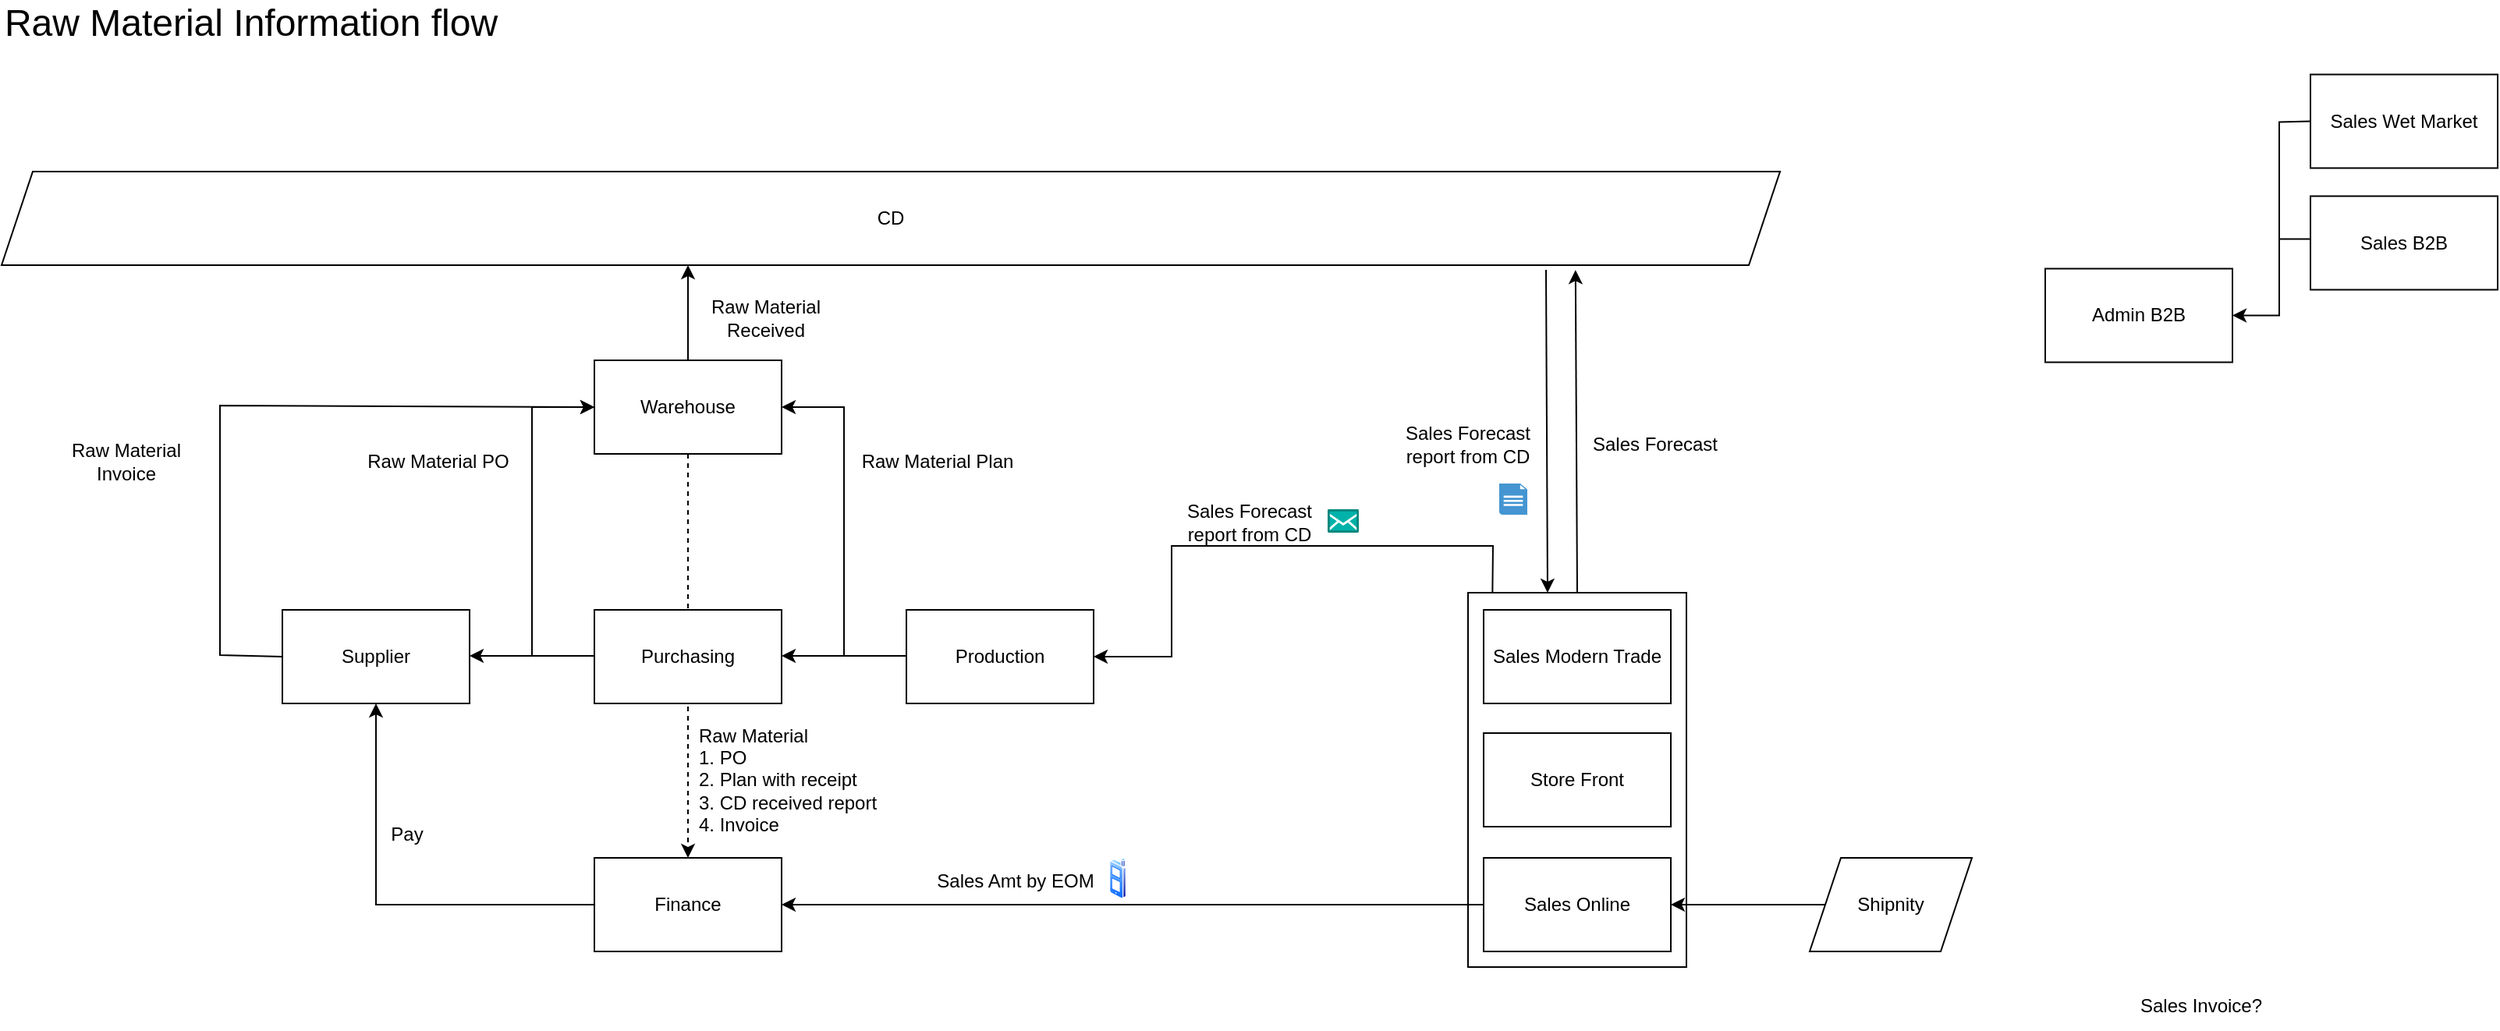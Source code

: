 <mxfile version="24.6.3" type="github" pages="7">
  <diagram name="RM info flow" id="wYCU4aWcrIH3XzvOUKBm">
    <mxGraphModel dx="1688" dy="647" grid="1" gridSize="10" guides="1" tooltips="1" connect="1" arrows="1" fold="1" page="1" pageScale="1" pageWidth="1169" pageHeight="827" math="0" shadow="0">
      <root>
        <mxCell id="0" />
        <mxCell id="1" parent="0" />
        <mxCell id="5u8EwTeHYzX0gK45Ky0Z-60" value="" style="rounded=0;whiteSpace=wrap;html=1;" parent="1" vertex="1">
          <mxGeometry x="950" y="390" width="140" height="240" as="geometry" />
        </mxCell>
        <mxCell id="5u8EwTeHYzX0gK45Ky0Z-45" value="" style="endArrow=classic;html=1;rounded=0;exitX=0.5;exitY=1;exitDx=0;exitDy=0;entryX=0.5;entryY=0;entryDx=0;entryDy=0;dashed=1;" parent="1" source="5u8EwTeHYzX0gK45Ky0Z-13" target="5u8EwTeHYzX0gK45Ky0Z-12" edge="1">
          <mxGeometry width="50" height="50" relative="1" as="geometry">
            <mxPoint x="390" y="680" as="sourcePoint" />
            <mxPoint x="440" y="630" as="targetPoint" />
          </mxGeometry>
        </mxCell>
        <mxCell id="5u8EwTeHYzX0gK45Ky0Z-1" value="Supplier" style="rounded=0;whiteSpace=wrap;html=1;" parent="1" vertex="1">
          <mxGeometry x="190" y="401" width="120" height="60" as="geometry" />
        </mxCell>
        <mxCell id="5u8EwTeHYzX0gK45Ky0Z-2" value="Purchasing" style="whiteSpace=wrap;html=1;rounded=0;" parent="1" vertex="1">
          <mxGeometry x="390" y="401" width="120" height="60" as="geometry" />
        </mxCell>
        <mxCell id="5u8EwTeHYzX0gK45Ky0Z-4" value="Production" style="whiteSpace=wrap;html=1;rounded=0;" parent="1" vertex="1">
          <mxGeometry x="590" y="401" width="120" height="60" as="geometry" />
        </mxCell>
        <mxCell id="5u8EwTeHYzX0gK45Ky0Z-8" value="Admin B2B" style="whiteSpace=wrap;html=1;rounded=0;" parent="1" vertex="1">
          <mxGeometry x="1320" y="182.25" width="120" height="60" as="geometry" />
        </mxCell>
        <mxCell id="5u8EwTeHYzX0gK45Ky0Z-10" value="Sales B2B" style="whiteSpace=wrap;html=1;rounded=0;" parent="1" vertex="1">
          <mxGeometry x="1490" y="135.75" width="120" height="60" as="geometry" />
        </mxCell>
        <mxCell id="5u8EwTeHYzX0gK45Ky0Z-11" value="Sales Wet Market" style="whiteSpace=wrap;html=1;rounded=0;" parent="1" vertex="1">
          <mxGeometry x="1490" y="57.75" width="120" height="60" as="geometry" />
        </mxCell>
        <mxCell id="5u8EwTeHYzX0gK45Ky0Z-13" value="Warehouse" style="whiteSpace=wrap;html=1;rounded=0;" parent="1" vertex="1">
          <mxGeometry x="390" y="241" width="120" height="60" as="geometry" />
        </mxCell>
        <mxCell id="5u8EwTeHYzX0gK45Ky0Z-12" value="Finance" style="whiteSpace=wrap;html=1;rounded=0;" parent="1" vertex="1">
          <mxGeometry x="390" y="560" width="120" height="60" as="geometry" />
        </mxCell>
        <mxCell id="5u8EwTeHYzX0gK45Ky0Z-15" value="" style="endArrow=classic;html=1;rounded=0;exitX=0;exitY=0.5;exitDx=0;exitDy=0;entryX=1;entryY=0.5;entryDx=0;entryDy=0;" parent="1" source="5u8EwTeHYzX0gK45Ky0Z-11" target="5u8EwTeHYzX0gK45Ky0Z-8" edge="1">
          <mxGeometry width="50" height="50" relative="1" as="geometry">
            <mxPoint x="1480" y="129.25" as="sourcePoint" />
            <mxPoint x="970" y="534.25" as="targetPoint" />
            <Array as="points">
              <mxPoint x="1470" y="88.25" />
              <mxPoint x="1470" y="212.25" />
            </Array>
          </mxGeometry>
        </mxCell>
        <mxCell id="5u8EwTeHYzX0gK45Ky0Z-17" value="" style="endArrow=classic;html=1;rounded=0;entryX=0.885;entryY=1.052;entryDx=0;entryDy=0;exitX=0.5;exitY=0;exitDx=0;exitDy=0;entryPerimeter=0;" parent="1" source="5u8EwTeHYzX0gK45Ky0Z-60" target="5u8EwTeHYzX0gK45Ky0Z-38" edge="1">
          <mxGeometry width="50" height="50" relative="1" as="geometry">
            <mxPoint x="990" y="280.5" as="sourcePoint" />
            <mxPoint x="920" y="280" as="targetPoint" />
          </mxGeometry>
        </mxCell>
        <mxCell id="5u8EwTeHYzX0gK45Ky0Z-20" value="" style="endArrow=classic;html=1;rounded=0;exitX=0;exitY=0.5;exitDx=0;exitDy=0;entryX=1;entryY=0.5;entryDx=0;entryDy=0;" parent="1" edge="1">
          <mxGeometry width="50" height="50" relative="1" as="geometry">
            <mxPoint x="590" y="430.5" as="sourcePoint" />
            <mxPoint x="510" y="430.5" as="targetPoint" />
          </mxGeometry>
        </mxCell>
        <mxCell id="5u8EwTeHYzX0gK45Ky0Z-21" value="" style="endArrow=classic;html=1;rounded=0;exitX=0;exitY=0.5;exitDx=0;exitDy=0;entryX=1;entryY=0.5;entryDx=0;entryDy=0;" parent="1" edge="1">
          <mxGeometry width="50" height="50" relative="1" as="geometry">
            <mxPoint x="390" y="430.5" as="sourcePoint" />
            <mxPoint x="310" y="430.5" as="targetPoint" />
          </mxGeometry>
        </mxCell>
        <mxCell id="5u8EwTeHYzX0gK45Ky0Z-26" value="" style="endArrow=classic;html=1;rounded=0;entryX=1;entryY=0.5;entryDx=0;entryDy=0;" parent="1" target="5u8EwTeHYzX0gK45Ky0Z-13" edge="1">
          <mxGeometry width="50" height="50" relative="1" as="geometry">
            <mxPoint x="550" y="431" as="sourcePoint" />
            <mxPoint x="440" y="711" as="targetPoint" />
            <Array as="points">
              <mxPoint x="550" y="271" />
            </Array>
          </mxGeometry>
        </mxCell>
        <mxCell id="5u8EwTeHYzX0gK45Ky0Z-27" value="&lt;div&gt;&lt;span style=&quot;background-color: initial;&quot;&gt;Raw Material Plan&lt;/span&gt;&lt;br&gt;&lt;/div&gt;" style="text;html=1;align=center;verticalAlign=middle;whiteSpace=wrap;rounded=0;" parent="1" vertex="1">
          <mxGeometry x="560" y="291" width="100" height="30" as="geometry" />
        </mxCell>
        <mxCell id="5u8EwTeHYzX0gK45Ky0Z-28" value="Raw Material PO" style="text;html=1;align=center;verticalAlign=middle;whiteSpace=wrap;rounded=0;" parent="1" vertex="1">
          <mxGeometry x="240" y="291" width="100" height="30" as="geometry" />
        </mxCell>
        <mxCell id="5u8EwTeHYzX0gK45Ky0Z-29" value="" style="endArrow=classic;html=1;rounded=0;entryX=0;entryY=0.5;entryDx=0;entryDy=0;" parent="1" target="5u8EwTeHYzX0gK45Ky0Z-13" edge="1">
          <mxGeometry width="50" height="50" relative="1" as="geometry">
            <mxPoint x="350" y="431" as="sourcePoint" />
            <mxPoint x="440" y="711" as="targetPoint" />
            <Array as="points">
              <mxPoint x="350" y="271" />
            </Array>
          </mxGeometry>
        </mxCell>
        <mxCell id="5u8EwTeHYzX0gK45Ky0Z-36" value="Sales Forecast" style="text;html=1;align=center;verticalAlign=middle;whiteSpace=wrap;rounded=0;" parent="1" vertex="1">
          <mxGeometry x="1020" y="280" width="100" height="30" as="geometry" />
        </mxCell>
        <mxCell id="5u8EwTeHYzX0gK45Ky0Z-37" value="Sales Amt by EOM" style="text;html=1;align=center;verticalAlign=middle;whiteSpace=wrap;rounded=0;" parent="1" vertex="1">
          <mxGeometry x="600" y="560" width="120" height="30" as="geometry" />
        </mxCell>
        <mxCell id="5u8EwTeHYzX0gK45Ky0Z-38" value="CD" style="whiteSpace=wrap;html=1;rounded=0;shape=parallelogram;perimeter=parallelogramPerimeter;fixedSize=1;" parent="1" vertex="1">
          <mxGeometry x="10" y="120" width="1140" height="60" as="geometry" />
        </mxCell>
        <mxCell id="5u8EwTeHYzX0gK45Ky0Z-39" value="" style="endArrow=classic;html=1;rounded=0;exitX=0.5;exitY=0;exitDx=0;exitDy=0;" parent="1" source="5u8EwTeHYzX0gK45Ky0Z-13" edge="1">
          <mxGeometry width="50" height="50" relative="1" as="geometry">
            <mxPoint x="390" y="680" as="sourcePoint" />
            <mxPoint x="450" y="180" as="targetPoint" />
          </mxGeometry>
        </mxCell>
        <mxCell id="5u8EwTeHYzX0gK45Ky0Z-40" value="Raw Material Received" style="text;html=1;align=center;verticalAlign=middle;whiteSpace=wrap;rounded=0;" parent="1" vertex="1">
          <mxGeometry x="450" y="199" width="100" height="30" as="geometry" />
        </mxCell>
        <mxCell id="5u8EwTeHYzX0gK45Ky0Z-41" value="" style="endArrow=classic;html=1;rounded=0;entryX=0;entryY=0.5;entryDx=0;entryDy=0;exitX=0;exitY=0.5;exitDx=0;exitDy=0;" parent="1" source="5u8EwTeHYzX0gK45Ky0Z-1" target="5u8EwTeHYzX0gK45Ky0Z-13" edge="1">
          <mxGeometry width="50" height="50" relative="1" as="geometry">
            <mxPoint x="40" y="620" as="sourcePoint" />
            <mxPoint x="210" y="511" as="targetPoint" />
            <Array as="points">
              <mxPoint x="150" y="430" />
              <mxPoint x="150" y="270" />
            </Array>
          </mxGeometry>
        </mxCell>
        <mxCell id="5u8EwTeHYzX0gK45Ky0Z-42" value="Raw Material Invoice" style="text;html=1;align=center;verticalAlign=middle;whiteSpace=wrap;rounded=0;" parent="1" vertex="1">
          <mxGeometry x="40" y="291" width="100" height="30" as="geometry" />
        </mxCell>
        <mxCell id="5u8EwTeHYzX0gK45Ky0Z-43" value="" style="endArrow=classic;html=1;rounded=0;exitX=0;exitY=0.5;exitDx=0;exitDy=0;entryX=0.5;entryY=1;entryDx=0;entryDy=0;" parent="1" source="5u8EwTeHYzX0gK45Ky0Z-12" target="5u8EwTeHYzX0gK45Ky0Z-1" edge="1">
          <mxGeometry width="50" height="50" relative="1" as="geometry">
            <mxPoint x="390" y="680" as="sourcePoint" />
            <mxPoint x="240" y="630" as="targetPoint" />
            <Array as="points">
              <mxPoint x="250" y="590" />
            </Array>
          </mxGeometry>
        </mxCell>
        <mxCell id="5u8EwTeHYzX0gK45Ky0Z-44" value="Pay" style="text;html=1;align=center;verticalAlign=middle;whiteSpace=wrap;rounded=0;" parent="1" vertex="1">
          <mxGeometry x="220" y="530" width="100" height="30" as="geometry" />
        </mxCell>
        <mxCell id="5u8EwTeHYzX0gK45Ky0Z-46" value="Raw Material&lt;div style=&quot;&quot;&gt;1. PO&lt;/div&gt;&lt;div&gt;2. Plan with receipt&lt;/div&gt;&lt;div&gt;3. CD received report&lt;/div&gt;&lt;div&gt;4. Invoice&lt;/div&gt;" style="text;html=1;align=left;verticalAlign=middle;whiteSpace=wrap;rounded=0;" parent="1" vertex="1">
          <mxGeometry x="455" y="465" width="120" height="90" as="geometry" />
        </mxCell>
        <mxCell id="5u8EwTeHYzX0gK45Ky0Z-47" value="&lt;font style=&quot;font-size: 24px;&quot;&gt;Raw Material Information flow&lt;/font&gt;" style="text;html=1;align=center;verticalAlign=middle;whiteSpace=wrap;rounded=0;" parent="1" vertex="1">
          <mxGeometry x="10" y="10" width="320" height="30" as="geometry" />
        </mxCell>
        <mxCell id="5efG4aDDhkcIVamLFdpv-5" style="edgeStyle=orthogonalEdgeStyle;rounded=0;orthogonalLoop=1;jettySize=auto;html=1;entryX=1;entryY=0.5;entryDx=0;entryDy=0;" edge="1" parent="1" source="5u8EwTeHYzX0gK45Ky0Z-49" target="5u8EwTeHYzX0gK45Ky0Z-12">
          <mxGeometry relative="1" as="geometry" />
        </mxCell>
        <mxCell id="5u8EwTeHYzX0gK45Ky0Z-49" value="Sales Online" style="whiteSpace=wrap;html=1;rounded=0;" parent="1" vertex="1">
          <mxGeometry x="960" y="560" width="120" height="60" as="geometry" />
        </mxCell>
        <mxCell id="5u8EwTeHYzX0gK45Ky0Z-50" value="Store Front" style="whiteSpace=wrap;html=1;rounded=0;" parent="1" vertex="1">
          <mxGeometry x="960" y="480" width="120" height="60" as="geometry" />
        </mxCell>
        <mxCell id="5u8EwTeHYzX0gK45Ky0Z-56" value="Sales Modern Trade" style="whiteSpace=wrap;html=1;rounded=0;" parent="1" vertex="1">
          <mxGeometry x="960" y="401" width="120" height="60" as="geometry" />
        </mxCell>
        <mxCell id="5u8EwTeHYzX0gK45Ky0Z-59" value="" style="endArrow=none;html=1;rounded=0;" parent="1" edge="1">
          <mxGeometry width="50" height="50" relative="1" as="geometry">
            <mxPoint x="1470" y="163.25" as="sourcePoint" />
            <mxPoint x="1490" y="163.25" as="targetPoint" />
          </mxGeometry>
        </mxCell>
        <mxCell id="5u8EwTeHYzX0gK45Ky0Z-61" value="" style="endArrow=classic;html=1;rounded=0;entryX=0.885;entryY=1.052;entryDx=0;entryDy=0;exitX=0.5;exitY=0;exitDx=0;exitDy=0;entryPerimeter=0;" parent="1" edge="1">
          <mxGeometry width="50" height="50" relative="1" as="geometry">
            <mxPoint x="1000" y="183" as="sourcePoint" />
            <mxPoint x="1001" y="390" as="targetPoint" />
          </mxGeometry>
        </mxCell>
        <mxCell id="5u8EwTeHYzX0gK45Ky0Z-62" value="" style="endArrow=classic;html=1;rounded=0;entryX=1;entryY=0.5;entryDx=0;entryDy=0;exitX=0.112;exitY=-0.002;exitDx=0;exitDy=0;exitPerimeter=0;" parent="1" source="5u8EwTeHYzX0gK45Ky0Z-60" target="5u8EwTeHYzX0gK45Ky0Z-4" edge="1">
          <mxGeometry width="50" height="50" relative="1" as="geometry">
            <mxPoint x="940" y="430" as="sourcePoint" />
            <mxPoint x="530" y="370" as="targetPoint" />
            <Array as="points">
              <mxPoint x="966" y="360" />
              <mxPoint x="760" y="360" />
              <mxPoint x="760" y="431" />
            </Array>
          </mxGeometry>
        </mxCell>
        <mxCell id="5u8EwTeHYzX0gK45Ky0Z-63" value="Sales Forecast report from CD" style="text;html=1;align=center;verticalAlign=middle;whiteSpace=wrap;rounded=0;" parent="1" vertex="1">
          <mxGeometry x="760" y="330" width="100" height="30" as="geometry" />
        </mxCell>
        <mxCell id="5u8EwTeHYzX0gK45Ky0Z-64" value="Sales Forecast report from CD" style="text;html=1;align=center;verticalAlign=middle;whiteSpace=wrap;rounded=0;" parent="1" vertex="1">
          <mxGeometry x="900" y="280" width="100" height="30" as="geometry" />
        </mxCell>
        <mxCell id="5efG4aDDhkcIVamLFdpv-4" style="edgeStyle=orthogonalEdgeStyle;rounded=0;orthogonalLoop=1;jettySize=auto;html=1;entryX=1;entryY=0.5;entryDx=0;entryDy=0;" edge="1" parent="1" source="5u8EwTeHYzX0gK45Ky0Z-66" target="5u8EwTeHYzX0gK45Ky0Z-49">
          <mxGeometry relative="1" as="geometry" />
        </mxCell>
        <mxCell id="5u8EwTeHYzX0gK45Ky0Z-66" value="Shipnity" style="whiteSpace=wrap;html=1;rounded=0;shape=parallelogram;perimeter=parallelogramPerimeter;fixedSize=1;" parent="1" vertex="1">
          <mxGeometry x="1169" y="560" width="104" height="60" as="geometry" />
        </mxCell>
        <mxCell id="5u8EwTeHYzX0gK45Ky0Z-67" value="Sales Invoice?" style="text;html=1;align=center;verticalAlign=middle;whiteSpace=wrap;rounded=0;" parent="1" vertex="1">
          <mxGeometry x="1370" y="640" width="100" height="30" as="geometry" />
        </mxCell>
        <mxCell id="5u8EwTeHYzX0gK45Ky0Z-68" value="" style="shape=image;html=1;verticalAlign=top;verticalLabelPosition=bottom;labelBackgroundColor=#ffffff;imageAspect=0;aspect=fixed;image=https://cdn3.iconfinder.com/data/icons/document-icons-2/30/647714-excel-128.png" parent="1" vertex="1">
          <mxGeometry x="1030" y="303" width="18" height="18" as="geometry" />
        </mxCell>
        <mxCell id="5u8EwTeHYzX0gK45Ky0Z-71" value="" style="shadow=0;dashed=0;html=1;strokeColor=none;fillColor=#4495D1;labelPosition=center;verticalLabelPosition=bottom;verticalAlign=top;align=center;outlineConnect=0;shape=mxgraph.veeam.2d.report;" parent="1" vertex="1">
          <mxGeometry x="970" y="320" width="18" height="20" as="geometry" />
        </mxCell>
        <mxCell id="5u8EwTeHYzX0gK45Ky0Z-74" value="" style="verticalLabelPosition=bottom;aspect=fixed;html=1;shape=mxgraph.salesforce.inbox;" parent="1" vertex="1">
          <mxGeometry x="860" y="336.5" width="20" height="15" as="geometry" />
        </mxCell>
        <mxCell id="5u8EwTeHYzX0gK45Ky0Z-77" value="" style="shape=image;html=1;verticalAlign=top;verticalLabelPosition=bottom;labelBackgroundColor=#ffffff;imageAspect=0;aspect=fixed;image=https://cdn1.iconfinder.com/data/icons/office-icons-17/512/ilustracoes_04-14-128.png" parent="1" vertex="1">
          <mxGeometry x="110" y="303" width="30" height="30" as="geometry" />
        </mxCell>
        <mxCell id="5u8EwTeHYzX0gK45Ky0Z-78" value="" style="shape=image;html=1;verticalAlign=top;verticalLabelPosition=bottom;labelBackgroundColor=#ffffff;imageAspect=0;aspect=fixed;image=https://cdn1.iconfinder.com/data/icons/office-icons-17/512/ilustracoes_04-14-128.png" parent="1" vertex="1">
          <mxGeometry x="530" y="465" width="30" height="30" as="geometry" />
        </mxCell>
        <mxCell id="5efG4aDDhkcIVamLFdpv-2" value="" style="image;aspect=fixed;perimeter=ellipsePerimeter;html=1;align=center;shadow=0;dashed=0;spacingTop=3;image=img/lib/active_directory/cell_phone.svg;" vertex="1" parent="1">
          <mxGeometry x="720" y="560" width="11" height="26.19" as="geometry" />
        </mxCell>
      </root>
    </mxGraphModel>
  </diagram>
  <diagram name="Copy of Sales Forecasting" id="kp2rNaA7SX5Flo-a2n6W">
    <mxGraphModel dx="2954" dy="1132" grid="1" gridSize="10" guides="1" tooltips="1" connect="1" arrows="1" fold="1" page="1" pageScale="1" pageWidth="1169" pageHeight="827" math="0" shadow="0">
      <root>
        <mxCell id="-8Hd6U_sZe_sw3lyHoUJ-0" />
        <mxCell id="-8Hd6U_sZe_sw3lyHoUJ-1" parent="-8Hd6U_sZe_sw3lyHoUJ-0" />
        <mxCell id="-8Hd6U_sZe_sw3lyHoUJ-2" value="Admin B2B" style="whiteSpace=wrap;html=1;rounded=0;" vertex="1" parent="-8Hd6U_sZe_sw3lyHoUJ-1">
          <mxGeometry x="1320" y="182.25" width="120" height="60" as="geometry" />
        </mxCell>
        <mxCell id="-8Hd6U_sZe_sw3lyHoUJ-3" value="Sales B2B" style="whiteSpace=wrap;html=1;rounded=0;" vertex="1" parent="-8Hd6U_sZe_sw3lyHoUJ-1">
          <mxGeometry x="1490" y="135.75" width="120" height="60" as="geometry" />
        </mxCell>
        <mxCell id="-8Hd6U_sZe_sw3lyHoUJ-4" value="Sales Wet Market" style="whiteSpace=wrap;html=1;rounded=0;" vertex="1" parent="-8Hd6U_sZe_sw3lyHoUJ-1">
          <mxGeometry x="1490" y="57.75" width="120" height="60" as="geometry" />
        </mxCell>
        <mxCell id="-8Hd6U_sZe_sw3lyHoUJ-5" value="" style="endArrow=classic;html=1;rounded=0;exitX=0;exitY=0.5;exitDx=0;exitDy=0;entryX=1;entryY=0.5;entryDx=0;entryDy=0;" edge="1" parent="-8Hd6U_sZe_sw3lyHoUJ-1" source="-8Hd6U_sZe_sw3lyHoUJ-4" target="-8Hd6U_sZe_sw3lyHoUJ-2">
          <mxGeometry width="50" height="50" relative="1" as="geometry">
            <mxPoint x="1480" y="129.25" as="sourcePoint" />
            <mxPoint x="970" y="534.25" as="targetPoint" />
            <Array as="points">
              <mxPoint x="1470" y="88.25" />
              <mxPoint x="1470" y="212.25" />
            </Array>
          </mxGeometry>
        </mxCell>
        <mxCell id="-8Hd6U_sZe_sw3lyHoUJ-6" value="&lt;font style=&quot;font-size: 24px;&quot;&gt;Sales Forecasting B2C Information flow&lt;/font&gt;" style="text;html=1;align=center;verticalAlign=middle;whiteSpace=wrap;rounded=0;" vertex="1" parent="-8Hd6U_sZe_sw3lyHoUJ-1">
          <mxGeometry x="10" y="10" width="440" height="30" as="geometry" />
        </mxCell>
        <mxCell id="-8Hd6U_sZe_sw3lyHoUJ-7" value="" style="endArrow=none;html=1;rounded=0;" edge="1" parent="-8Hd6U_sZe_sw3lyHoUJ-1">
          <mxGeometry width="50" height="50" relative="1" as="geometry">
            <mxPoint x="1470" y="163.25" as="sourcePoint" />
            <mxPoint x="1490" y="163.25" as="targetPoint" />
          </mxGeometry>
        </mxCell>
        <mxCell id="-8Hd6U_sZe_sw3lyHoUJ-8" value="Sales Invoice?" style="text;html=1;align=center;verticalAlign=middle;whiteSpace=wrap;rounded=0;" vertex="1" parent="-8Hd6U_sZe_sw3lyHoUJ-1">
          <mxGeometry x="1370" y="640" width="100" height="30" as="geometry" />
        </mxCell>
        <mxCell id="-8Hd6U_sZe_sw3lyHoUJ-9" value="&lt;div&gt;MT&lt;/div&gt;" style="whiteSpace=wrap;html=1;rounded=0;" vertex="1" parent="-8Hd6U_sZe_sw3lyHoUJ-1">
          <mxGeometry x="40" y="80" width="40" height="90" as="geometry" />
        </mxCell>
        <mxCell id="-8Hd6U_sZe_sw3lyHoUJ-10" value="Production" style="whiteSpace=wrap;html=1;rounded=0;" vertex="1" parent="-8Hd6U_sZe_sw3lyHoUJ-1">
          <mxGeometry x="40" y="431" width="160" height="37.75" as="geometry" />
        </mxCell>
        <mxCell id="-8Hd6U_sZe_sw3lyHoUJ-11" value="System" style="whiteSpace=wrap;html=1;rounded=0;" vertex="1" parent="-8Hd6U_sZe_sw3lyHoUJ-1">
          <mxGeometry x="40" y="479.75" width="160" height="37.75" as="geometry" />
        </mxCell>
        <mxCell id="-8Hd6U_sZe_sw3lyHoUJ-12" value="Sales Forecast" style="whiteSpace=wrap;html=1;rounded=0;" vertex="1" parent="-8Hd6U_sZe_sw3lyHoUJ-1">
          <mxGeometry x="1050" y="160" width="100" height="137.75" as="geometry" />
        </mxCell>
        <mxCell id="-8Hd6U_sZe_sw3lyHoUJ-13" style="edgeStyle=orthogonalEdgeStyle;rounded=0;orthogonalLoop=1;jettySize=auto;html=1;entryX=0.5;entryY=1;entryDx=0;entryDy=0;" edge="1" parent="-8Hd6U_sZe_sw3lyHoUJ-1" source="-8Hd6U_sZe_sw3lyHoUJ-15" target="-8Hd6U_sZe_sw3lyHoUJ-37">
          <mxGeometry relative="1" as="geometry" />
        </mxCell>
        <mxCell id="-8Hd6U_sZe_sw3lyHoUJ-14" style="edgeStyle=orthogonalEdgeStyle;rounded=0;orthogonalLoop=1;jettySize=auto;html=1;entryX=0;entryY=0.5;entryDx=0;entryDy=0;" edge="1" parent="-8Hd6U_sZe_sw3lyHoUJ-1" source="-8Hd6U_sZe_sw3lyHoUJ-15" target="-8Hd6U_sZe_sw3lyHoUJ-36">
          <mxGeometry relative="1" as="geometry">
            <Array as="points">
              <mxPoint x="435" y="320" />
              <mxPoint x="370" y="320" />
              <mxPoint x="370" y="200" />
            </Array>
          </mxGeometry>
        </mxCell>
        <mxCell id="-8Hd6U_sZe_sw3lyHoUJ-15" value="CD" style="whiteSpace=wrap;html=1;rounded=0;shape=parallelogram;perimeter=parallelogramPerimeter;fixedSize=1;" vertex="1" parent="-8Hd6U_sZe_sw3lyHoUJ-1">
          <mxGeometry x="385" y="479.75" width="100" height="37.75" as="geometry" />
        </mxCell>
        <mxCell id="-8Hd6U_sZe_sw3lyHoUJ-16" value="" style="shape=image;html=1;verticalAlign=top;verticalLabelPosition=bottom;labelBackgroundColor=#ffffff;imageAspect=0;aspect=fixed;image=https://cdn3.iconfinder.com/data/icons/document-icons-2/30/647714-excel-128.png" vertex="1" parent="-8Hd6U_sZe_sw3lyHoUJ-1">
          <mxGeometry x="930" y="328.5" width="18" height="18" as="geometry" />
        </mxCell>
        <mxCell id="-8Hd6U_sZe_sw3lyHoUJ-17" value="&lt;span style=&quot;background-color: initial;&quot;&gt;B2B&lt;/span&gt;" style="whiteSpace=wrap;html=1;rounded=0;" vertex="1" parent="-8Hd6U_sZe_sw3lyHoUJ-1">
          <mxGeometry x="40" y="281" width="40" height="137.75" as="geometry" />
        </mxCell>
        <mxCell id="-8Hd6U_sZe_sw3lyHoUJ-18" value="PC" style="whiteSpace=wrap;html=1;rounded=0;" vertex="1" parent="-8Hd6U_sZe_sw3lyHoUJ-1">
          <mxGeometry x="90" y="80" width="110" height="39.75" as="geometry" />
        </mxCell>
        <mxCell id="-8Hd6U_sZe_sw3lyHoUJ-19" value="Key Account" style="whiteSpace=wrap;html=1;rounded=0;" vertex="1" parent="-8Hd6U_sZe_sw3lyHoUJ-1">
          <mxGeometry x="90" y="129.88" width="110" height="40.12" as="geometry" />
        </mxCell>
        <mxCell id="-8Hd6U_sZe_sw3lyHoUJ-20" value="&lt;div&gt;Online&lt;/div&gt;" style="whiteSpace=wrap;html=1;rounded=0;" vertex="1" parent="-8Hd6U_sZe_sw3lyHoUJ-1">
          <mxGeometry x="40" y="179.88" width="40" height="40.12" as="geometry" />
        </mxCell>
        <mxCell id="-8Hd6U_sZe_sw3lyHoUJ-21" value="Sales Admin" style="whiteSpace=wrap;html=1;rounded=0;" vertex="1" parent="-8Hd6U_sZe_sw3lyHoUJ-1">
          <mxGeometry x="90" y="179.88" width="110" height="40.12" as="geometry" />
        </mxCell>
        <mxCell id="-8Hd6U_sZe_sw3lyHoUJ-22" value="&lt;div&gt;Shop&lt;/div&gt;" style="whiteSpace=wrap;html=1;rounded=0;" vertex="1" parent="-8Hd6U_sZe_sw3lyHoUJ-1">
          <mxGeometry x="40" y="230" width="40" height="40.12" as="geometry" />
        </mxCell>
        <mxCell id="-8Hd6U_sZe_sw3lyHoUJ-23" value="Cashier" style="whiteSpace=wrap;html=1;rounded=0;" vertex="1" parent="-8Hd6U_sZe_sw3lyHoUJ-1">
          <mxGeometry x="90" y="230" width="110" height="40.12" as="geometry" />
        </mxCell>
        <mxCell id="-8Hd6U_sZe_sw3lyHoUJ-24" value="Sales Wet Market" style="whiteSpace=wrap;html=1;rounded=0;" vertex="1" parent="-8Hd6U_sZe_sw3lyHoUJ-1">
          <mxGeometry x="90" y="281" width="110" height="39" as="geometry" />
        </mxCell>
        <mxCell id="-8Hd6U_sZe_sw3lyHoUJ-25" value="Sales B2B" style="whiteSpace=wrap;html=1;rounded=0;" vertex="1" parent="-8Hd6U_sZe_sw3lyHoUJ-1">
          <mxGeometry x="90" y="330.38" width="110" height="39" as="geometry" />
        </mxCell>
        <mxCell id="-8Hd6U_sZe_sw3lyHoUJ-26" value="Admin" style="whiteSpace=wrap;html=1;rounded=0;" vertex="1" parent="-8Hd6U_sZe_sw3lyHoUJ-1">
          <mxGeometry x="90" y="379.75" width="110" height="39" as="geometry" />
        </mxCell>
        <mxCell id="-8Hd6U_sZe_sw3lyHoUJ-27" style="edgeStyle=orthogonalEdgeStyle;rounded=0;orthogonalLoop=1;jettySize=auto;html=1;exitX=0.5;exitY=1;exitDx=0;exitDy=0;entryX=0;entryY=0.5;entryDx=0;entryDy=0;" edge="1" parent="-8Hd6U_sZe_sw3lyHoUJ-1" source="-8Hd6U_sZe_sw3lyHoUJ-28" target="-8Hd6U_sZe_sw3lyHoUJ-31">
          <mxGeometry relative="1" as="geometry" />
        </mxCell>
        <mxCell id="-8Hd6U_sZe_sw3lyHoUJ-28" value="Daily Sales" style="whiteSpace=wrap;html=1;rounded=0;" vertex="1" parent="-8Hd6U_sZe_sw3lyHoUJ-1">
          <mxGeometry x="240" y="80" width="110" height="39.75" as="geometry" />
        </mxCell>
        <mxCell id="-8Hd6U_sZe_sw3lyHoUJ-29" style="edgeStyle=orthogonalEdgeStyle;rounded=0;orthogonalLoop=1;jettySize=auto;html=1;exitX=0.5;exitY=1;exitDx=0;exitDy=0;" edge="1" parent="-8Hd6U_sZe_sw3lyHoUJ-1" source="-8Hd6U_sZe_sw3lyHoUJ-30">
          <mxGeometry relative="1" as="geometry">
            <mxPoint x="520" y="150" as="targetPoint" />
            <Array as="points">
              <mxPoint x="435" y="150" />
            </Array>
          </mxGeometry>
        </mxCell>
        <mxCell id="-8Hd6U_sZe_sw3lyHoUJ-30" value="Daily Stock" style="whiteSpace=wrap;html=1;rounded=0;" vertex="1" parent="-8Hd6U_sZe_sw3lyHoUJ-1">
          <mxGeometry x="380" y="80" width="110" height="39.75" as="geometry" />
        </mxCell>
        <mxCell id="-8Hd6U_sZe_sw3lyHoUJ-31" value="Sales Forecast" style="whiteSpace=wrap;html=1;rounded=0;" vertex="1" parent="-8Hd6U_sZe_sw3lyHoUJ-1">
          <mxGeometry x="720" y="129.88" width="110" height="40.12" as="geometry" />
        </mxCell>
        <mxCell id="-8Hd6U_sZe_sw3lyHoUJ-32" value="Sales Forecast" style="whiteSpace=wrap;html=1;rounded=0;" vertex="1" parent="-8Hd6U_sZe_sw3lyHoUJ-1">
          <mxGeometry x="720" y="179.51" width="110" height="40.12" as="geometry" />
        </mxCell>
        <mxCell id="-8Hd6U_sZe_sw3lyHoUJ-33" style="edgeStyle=orthogonalEdgeStyle;rounded=0;orthogonalLoop=1;jettySize=auto;html=1;" edge="1" parent="-8Hd6U_sZe_sw3lyHoUJ-1" source="-8Hd6U_sZe_sw3lyHoUJ-34" target="-8Hd6U_sZe_sw3lyHoUJ-32">
          <mxGeometry relative="1" as="geometry">
            <Array as="points">
              <mxPoint x="295" y="170" />
              <mxPoint x="520" y="170" />
              <mxPoint x="520" y="200" />
            </Array>
          </mxGeometry>
        </mxCell>
        <mxCell id="-8Hd6U_sZe_sw3lyHoUJ-34" value="Sales Order" style="whiteSpace=wrap;html=1;rounded=0;" vertex="1" parent="-8Hd6U_sZe_sw3lyHoUJ-1">
          <mxGeometry x="240" y="179.88" width="110" height="40.12" as="geometry" />
        </mxCell>
        <mxCell id="-8Hd6U_sZe_sw3lyHoUJ-35" style="edgeStyle=orthogonalEdgeStyle;rounded=0;orthogonalLoop=1;jettySize=auto;html=1;entryX=0;entryY=0.5;entryDx=0;entryDy=0;" edge="1" parent="-8Hd6U_sZe_sw3lyHoUJ-1" source="-8Hd6U_sZe_sw3lyHoUJ-36" target="-8Hd6U_sZe_sw3lyHoUJ-32">
          <mxGeometry relative="1" as="geometry" />
        </mxCell>
        <mxCell id="-8Hd6U_sZe_sw3lyHoUJ-36" value="Stock" style="whiteSpace=wrap;html=1;rounded=0;" vertex="1" parent="-8Hd6U_sZe_sw3lyHoUJ-1">
          <mxGeometry x="380" y="179.88" width="110" height="39.75" as="geometry" />
        </mxCell>
        <mxCell id="-8Hd6U_sZe_sw3lyHoUJ-37" value="Stock" style="whiteSpace=wrap;html=1;rounded=0;" vertex="1" parent="-8Hd6U_sZe_sw3lyHoUJ-1">
          <mxGeometry x="380" y="230.37" width="110" height="39.75" as="geometry" />
        </mxCell>
        <mxCell id="-8Hd6U_sZe_sw3lyHoUJ-38" value="Daily Sales" style="whiteSpace=wrap;html=1;rounded=0;" vertex="1" parent="-8Hd6U_sZe_sw3lyHoUJ-1">
          <mxGeometry x="240" y="230.37" width="110" height="39.75" as="geometry" />
        </mxCell>
        <mxCell id="-8Hd6U_sZe_sw3lyHoUJ-39" style="edgeStyle=orthogonalEdgeStyle;rounded=0;orthogonalLoop=1;jettySize=auto;html=1;entryX=0.5;entryY=1;entryDx=0;entryDy=0;" edge="1" parent="-8Hd6U_sZe_sw3lyHoUJ-1" source="-8Hd6U_sZe_sw3lyHoUJ-40" target="-8Hd6U_sZe_sw3lyHoUJ-38">
          <mxGeometry relative="1" as="geometry" />
        </mxCell>
        <mxCell id="-8Hd6U_sZe_sw3lyHoUJ-40" value="POS" style="whiteSpace=wrap;html=1;rounded=0;shape=parallelogram;perimeter=parallelogramPerimeter;fixedSize=1;" vertex="1" parent="-8Hd6U_sZe_sw3lyHoUJ-1">
          <mxGeometry x="245" y="479.75" width="100" height="37.75" as="geometry" />
        </mxCell>
        <mxCell id="-8Hd6U_sZe_sw3lyHoUJ-41" value="Sales Forecast" style="whiteSpace=wrap;html=1;rounded=0;" vertex="1" parent="-8Hd6U_sZe_sw3lyHoUJ-1">
          <mxGeometry x="720" y="229.63" width="110" height="40.12" as="geometry" />
        </mxCell>
      </root>
    </mxGraphModel>
  </diagram>
  <diagram name="Sales Forecasting B2C" id="TFBt3ECzOIMK7KhCIZk0">
    <mxGraphModel dx="1688" dy="647" grid="1" gridSize="10" guides="1" tooltips="1" connect="1" arrows="1" fold="1" page="1" pageScale="1" pageWidth="1169" pageHeight="827" math="0" shadow="0">
      <root>
        <mxCell id="EaQ5UeQxbyehez5s6IEZ-0" />
        <mxCell id="EaQ5UeQxbyehez5s6IEZ-1" parent="EaQ5UeQxbyehez5s6IEZ-0" />
        <mxCell id="EaQ5UeQxbyehez5s6IEZ-6" value="&lt;font style=&quot;font-size: 24px;&quot;&gt;Sales Forecasting B2C Information flow&lt;/font&gt;" style="text;html=1;align=center;verticalAlign=middle;whiteSpace=wrap;rounded=0;" vertex="1" parent="EaQ5UeQxbyehez5s6IEZ-1">
          <mxGeometry x="10" y="10" width="440" height="30" as="geometry" />
        </mxCell>
        <mxCell id="EaQ5UeQxbyehez5s6IEZ-9" value="&lt;div&gt;MT&lt;/div&gt;" style="whiteSpace=wrap;html=1;rounded=0;" vertex="1" parent="EaQ5UeQxbyehez5s6IEZ-1">
          <mxGeometry x="40" y="80" width="40" height="90" as="geometry" />
        </mxCell>
        <mxCell id="EaQ5UeQxbyehez5s6IEZ-10" value="Production" style="whiteSpace=wrap;html=1;rounded=0;" vertex="1" parent="EaQ5UeQxbyehez5s6IEZ-1">
          <mxGeometry x="40" y="375.75" width="160" height="37.75" as="geometry" />
        </mxCell>
        <mxCell id="EaQ5UeQxbyehez5s6IEZ-15" value="System" style="whiteSpace=wrap;html=1;rounded=0;" vertex="1" parent="EaQ5UeQxbyehez5s6IEZ-1">
          <mxGeometry x="40" y="479.75" width="160" height="37.75" as="geometry" />
        </mxCell>
        <mxCell id="HARKBqOcclQLt6qz6wIM-25" style="edgeStyle=orthogonalEdgeStyle;rounded=0;orthogonalLoop=1;jettySize=auto;html=1;entryX=0.5;entryY=1;entryDx=0;entryDy=0;" edge="1" parent="EaQ5UeQxbyehez5s6IEZ-1" source="EaQ5UeQxbyehez5s6IEZ-19" target="HARKBqOcclQLt6qz6wIM-21">
          <mxGeometry relative="1" as="geometry" />
        </mxCell>
        <mxCell id="hhxXftZwmV1TDghvC5l7-6" style="edgeStyle=orthogonalEdgeStyle;rounded=0;orthogonalLoop=1;jettySize=auto;html=1;entryX=0;entryY=0.5;entryDx=0;entryDy=0;jumpStyle=arc;" edge="1" parent="EaQ5UeQxbyehez5s6IEZ-1" source="EaQ5UeQxbyehez5s6IEZ-19" target="HARKBqOcclQLt6qz6wIM-16">
          <mxGeometry relative="1" as="geometry" />
        </mxCell>
        <mxCell id="EaQ5UeQxbyehez5s6IEZ-19" value="CD" style="whiteSpace=wrap;html=1;rounded=0;shape=parallelogram;perimeter=parallelogramPerimeter;fixedSize=1;" vertex="1" parent="EaQ5UeQxbyehez5s6IEZ-1">
          <mxGeometry x="385" y="479.75" width="100" height="37.75" as="geometry" />
        </mxCell>
        <mxCell id="EaQ5UeQxbyehez5s6IEZ-26" value="" style="shape=image;html=1;verticalAlign=top;verticalLabelPosition=bottom;labelBackgroundColor=#ffffff;imageAspect=0;aspect=fixed;image=https://cdn3.iconfinder.com/data/icons/document-icons-2/30/647714-excel-128.png" vertex="1" parent="EaQ5UeQxbyehez5s6IEZ-1">
          <mxGeometry x="677" y="113.13" width="18" height="18" as="geometry" />
        </mxCell>
        <mxCell id="HARKBqOcclQLt6qz6wIM-0" value="PC" style="whiteSpace=wrap;html=1;rounded=0;" vertex="1" parent="EaQ5UeQxbyehez5s6IEZ-1">
          <mxGeometry x="90" y="80" width="110" height="39.75" as="geometry" />
        </mxCell>
        <mxCell id="HARKBqOcclQLt6qz6wIM-1" value="Key Account" style="whiteSpace=wrap;html=1;rounded=0;" vertex="1" parent="EaQ5UeQxbyehez5s6IEZ-1">
          <mxGeometry x="90" y="129.88" width="110" height="40.12" as="geometry" />
        </mxCell>
        <mxCell id="HARKBqOcclQLt6qz6wIM-2" value="&lt;div&gt;Online&lt;/div&gt;" style="whiteSpace=wrap;html=1;rounded=0;" vertex="1" parent="EaQ5UeQxbyehez5s6IEZ-1">
          <mxGeometry x="40" y="202.13" width="40" height="40.12" as="geometry" />
        </mxCell>
        <mxCell id="HARKBqOcclQLt6qz6wIM-3" value="Sales Admin" style="whiteSpace=wrap;html=1;rounded=0;" vertex="1" parent="EaQ5UeQxbyehez5s6IEZ-1">
          <mxGeometry x="90" y="202.13" width="110" height="40.12" as="geometry" />
        </mxCell>
        <mxCell id="HARKBqOcclQLt6qz6wIM-5" value="&lt;div&gt;Shop&lt;/div&gt;" style="whiteSpace=wrap;html=1;rounded=0;" vertex="1" parent="EaQ5UeQxbyehez5s6IEZ-1">
          <mxGeometry x="40" y="270.37" width="40" height="40.12" as="geometry" />
        </mxCell>
        <mxCell id="HARKBqOcclQLt6qz6wIM-6" value="Cashier" style="whiteSpace=wrap;html=1;rounded=0;" vertex="1" parent="EaQ5UeQxbyehez5s6IEZ-1">
          <mxGeometry x="90" y="270.37" width="110" height="40.12" as="geometry" />
        </mxCell>
        <mxCell id="HARKBqOcclQLt6qz6wIM-17" style="edgeStyle=orthogonalEdgeStyle;rounded=0;orthogonalLoop=1;jettySize=auto;html=1;exitX=0.5;exitY=1;exitDx=0;exitDy=0;entryX=0;entryY=0.5;entryDx=0;entryDy=0;" edge="1" parent="EaQ5UeQxbyehez5s6IEZ-1" source="HARKBqOcclQLt6qz6wIM-10" target="HARKBqOcclQLt6qz6wIM-12">
          <mxGeometry relative="1" as="geometry" />
        </mxCell>
        <mxCell id="HARKBqOcclQLt6qz6wIM-10" value="Daily Sales" style="whiteSpace=wrap;html=1;rounded=0;" vertex="1" parent="EaQ5UeQxbyehez5s6IEZ-1">
          <mxGeometry x="240" y="80" width="110" height="39.75" as="geometry" />
        </mxCell>
        <mxCell id="Uygb0Mix2ZZbp0H3QDY7-5" style="edgeStyle=orthogonalEdgeStyle;rounded=0;orthogonalLoop=1;jettySize=auto;html=1;entryX=0;entryY=0.5;entryDx=0;entryDy=0;exitX=0.5;exitY=1;exitDx=0;exitDy=0;" edge="1" parent="EaQ5UeQxbyehez5s6IEZ-1" source="HARKBqOcclQLt6qz6wIM-11" target="HARKBqOcclQLt6qz6wIM-12">
          <mxGeometry relative="1" as="geometry" />
        </mxCell>
        <mxCell id="HARKBqOcclQLt6qz6wIM-11" value="Daily Stock" style="whiteSpace=wrap;html=1;rounded=0;" vertex="1" parent="EaQ5UeQxbyehez5s6IEZ-1">
          <mxGeometry x="380" y="80" width="110" height="39.75" as="geometry" />
        </mxCell>
        <mxCell id="Uygb0Mix2ZZbp0H3QDY7-2" style="edgeStyle=orthogonalEdgeStyle;rounded=0;orthogonalLoop=1;jettySize=auto;html=1;entryX=0.5;entryY=0;entryDx=0;entryDy=0;" edge="1" parent="EaQ5UeQxbyehez5s6IEZ-1" source="HARKBqOcclQLt6qz6wIM-12" target="Uygb0Mix2ZZbp0H3QDY7-0">
          <mxGeometry relative="1" as="geometry" />
        </mxCell>
        <mxCell id="HARKBqOcclQLt6qz6wIM-12" value="Sales Forecast" style="whiteSpace=wrap;html=1;rounded=0;" vertex="1" parent="EaQ5UeQxbyehez5s6IEZ-1">
          <mxGeometry x="585" y="131.13" width="110" height="40.12" as="geometry" />
        </mxCell>
        <mxCell id="Uygb0Mix2ZZbp0H3QDY7-3" style="edgeStyle=orthogonalEdgeStyle;rounded=0;orthogonalLoop=1;jettySize=auto;html=1;entryX=0.5;entryY=0;entryDx=0;entryDy=0;" edge="1" parent="EaQ5UeQxbyehez5s6IEZ-1" source="HARKBqOcclQLt6qz6wIM-13" target="Uygb0Mix2ZZbp0H3QDY7-0">
          <mxGeometry relative="1" as="geometry" />
        </mxCell>
        <mxCell id="HARKBqOcclQLt6qz6wIM-13" value="Sales Forecast" style="whiteSpace=wrap;html=1;rounded=0;" vertex="1" parent="EaQ5UeQxbyehez5s6IEZ-1">
          <mxGeometry x="585" y="201.76" width="110" height="40.12" as="geometry" />
        </mxCell>
        <mxCell id="Uygb0Mix2ZZbp0H3QDY7-1" style="edgeStyle=orthogonalEdgeStyle;rounded=0;orthogonalLoop=1;jettySize=auto;html=1;entryX=0;entryY=0.5;entryDx=0;entryDy=0;" edge="1" parent="EaQ5UeQxbyehez5s6IEZ-1" source="HARKBqOcclQLt6qz6wIM-15" target="HARKBqOcclQLt6qz6wIM-13">
          <mxGeometry relative="1" as="geometry">
            <Array as="points">
              <mxPoint x="295" y="180" />
              <mxPoint x="520" y="180" />
              <mxPoint x="520" y="222" />
            </Array>
          </mxGeometry>
        </mxCell>
        <mxCell id="HARKBqOcclQLt6qz6wIM-15" value="Sales Order" style="whiteSpace=wrap;html=1;rounded=0;" vertex="1" parent="EaQ5UeQxbyehez5s6IEZ-1">
          <mxGeometry x="240" y="202.13" width="110" height="40.12" as="geometry" />
        </mxCell>
        <mxCell id="hhxXftZwmV1TDghvC5l7-1" style="edgeStyle=orthogonalEdgeStyle;rounded=0;orthogonalLoop=1;jettySize=auto;html=1;entryX=0;entryY=0.5;entryDx=0;entryDy=0;" edge="1" parent="EaQ5UeQxbyehez5s6IEZ-1" source="HARKBqOcclQLt6qz6wIM-16" target="HARKBqOcclQLt6qz6wIM-13">
          <mxGeometry relative="1" as="geometry" />
        </mxCell>
        <mxCell id="HARKBqOcclQLt6qz6wIM-16" value="Stock" style="whiteSpace=wrap;html=1;rounded=0;" vertex="1" parent="EaQ5UeQxbyehez5s6IEZ-1">
          <mxGeometry x="380" y="202.13" width="110" height="39.75" as="geometry" />
        </mxCell>
        <mxCell id="hhxXftZwmV1TDghvC5l7-3" style="edgeStyle=orthogonalEdgeStyle;rounded=0;orthogonalLoop=1;jettySize=auto;html=1;entryX=0;entryY=0.5;entryDx=0;entryDy=0;" edge="1" parent="EaQ5UeQxbyehez5s6IEZ-1" source="HARKBqOcclQLt6qz6wIM-21" target="HARKBqOcclQLt6qz6wIM-28">
          <mxGeometry relative="1" as="geometry">
            <mxPoint x="720" y="290.615" as="targetPoint" />
          </mxGeometry>
        </mxCell>
        <mxCell id="HARKBqOcclQLt6qz6wIM-21" value="Stock" style="whiteSpace=wrap;html=1;rounded=0;" vertex="1" parent="EaQ5UeQxbyehez5s6IEZ-1">
          <mxGeometry x="380" y="270.74" width="110" height="39.75" as="geometry" />
        </mxCell>
        <mxCell id="hhxXftZwmV1TDghvC5l7-2" style="edgeStyle=orthogonalEdgeStyle;rounded=0;orthogonalLoop=1;jettySize=auto;html=1;jumpStyle=arc;" edge="1" parent="EaQ5UeQxbyehez5s6IEZ-1" source="HARKBqOcclQLt6qz6wIM-22" target="HARKBqOcclQLt6qz6wIM-28">
          <mxGeometry relative="1" as="geometry">
            <Array as="points">
              <mxPoint x="295" y="260" />
              <mxPoint x="535" y="260" />
              <mxPoint x="535" y="290" />
            </Array>
          </mxGeometry>
        </mxCell>
        <mxCell id="HARKBqOcclQLt6qz6wIM-22" value="Daily Sales" style="whiteSpace=wrap;html=1;rounded=0;" vertex="1" parent="EaQ5UeQxbyehez5s6IEZ-1">
          <mxGeometry x="240" y="270.74" width="110" height="39.75" as="geometry" />
        </mxCell>
        <mxCell id="HARKBqOcclQLt6qz6wIM-24" style="edgeStyle=orthogonalEdgeStyle;rounded=0;orthogonalLoop=1;jettySize=auto;html=1;entryX=0.5;entryY=1;entryDx=0;entryDy=0;" edge="1" parent="EaQ5UeQxbyehez5s6IEZ-1" source="HARKBqOcclQLt6qz6wIM-23" target="HARKBqOcclQLt6qz6wIM-22">
          <mxGeometry relative="1" as="geometry" />
        </mxCell>
        <mxCell id="HARKBqOcclQLt6qz6wIM-23" value="POS" style="whiteSpace=wrap;html=1;rounded=0;shape=parallelogram;perimeter=parallelogramPerimeter;fixedSize=1;" vertex="1" parent="EaQ5UeQxbyehez5s6IEZ-1">
          <mxGeometry x="245" y="479.75" width="100" height="37.75" as="geometry" />
        </mxCell>
        <mxCell id="Uygb0Mix2ZZbp0H3QDY7-4" style="edgeStyle=orthogonalEdgeStyle;rounded=0;orthogonalLoop=1;jettySize=auto;html=1;" edge="1" parent="EaQ5UeQxbyehez5s6IEZ-1" source="HARKBqOcclQLt6qz6wIM-28">
          <mxGeometry relative="1" as="geometry">
            <mxPoint x="770" y="480" as="targetPoint" />
          </mxGeometry>
        </mxCell>
        <mxCell id="HARKBqOcclQLt6qz6wIM-28" value="Sales Forecast" style="whiteSpace=wrap;html=1;rounded=0;" vertex="1" parent="EaQ5UeQxbyehez5s6IEZ-1">
          <mxGeometry x="585" y="271.25" width="110" height="40.12" as="geometry" />
        </mxCell>
        <mxCell id="hhxXftZwmV1TDghvC5l7-7" value="" style="shape=image;html=1;verticalAlign=top;verticalLabelPosition=bottom;labelBackgroundColor=#ffffff;imageAspect=0;aspect=fixed;image=https://cdn3.iconfinder.com/data/icons/document-icons-2/30/647714-excel-128.png" vertex="1" parent="EaQ5UeQxbyehez5s6IEZ-1">
          <mxGeometry x="677" y="185.38" width="18" height="18" as="geometry" />
        </mxCell>
        <mxCell id="hhxXftZwmV1TDghvC5l7-9" value="" style="shape=image;html=1;verticalAlign=top;verticalLabelPosition=bottom;labelBackgroundColor=#ffffff;imageAspect=0;aspect=fixed;image=https://cdn3.iconfinder.com/data/icons/document-icons-2/30/647714-excel-128.png" vertex="1" parent="EaQ5UeQxbyehez5s6IEZ-1">
          <mxGeometry x="677" y="253.62" width="18" height="18" as="geometry" />
        </mxCell>
        <mxCell id="tqJ7NYHnQZRM6VyMrquS-2" style="edgeStyle=orthogonalEdgeStyle;rounded=0;orthogonalLoop=1;jettySize=auto;html=1;entryX=0;entryY=0.5;entryDx=0;entryDy=0;" edge="1" parent="EaQ5UeQxbyehez5s6IEZ-1" source="Uygb0Mix2ZZbp0H3QDY7-0" target="tqJ7NYHnQZRM6VyMrquS-0">
          <mxGeometry relative="1" as="geometry">
            <Array as="points">
              <mxPoint x="825" y="499" />
              <mxPoint x="825" y="379" />
            </Array>
          </mxGeometry>
        </mxCell>
        <mxCell id="Uygb0Mix2ZZbp0H3QDY7-0" value="CD" style="whiteSpace=wrap;html=1;rounded=0;shape=parallelogram;perimeter=parallelogramPerimeter;fixedSize=1;" vertex="1" parent="EaQ5UeQxbyehez5s6IEZ-1">
          <mxGeometry x="720" y="479.75" width="100" height="37.75" as="geometry" />
        </mxCell>
        <mxCell id="tqJ7NYHnQZRM6VyMrquS-0" value="" style="ellipse;whiteSpace=wrap;html=1;" vertex="1" parent="EaQ5UeQxbyehez5s6IEZ-1">
          <mxGeometry x="845" y="364.63" width="30" height="27.75" as="geometry" />
        </mxCell>
        <mxCell id="tqJ7NYHnQZRM6VyMrquS-1" value="Production Planning" style="text;html=1;align=center;verticalAlign=middle;whiteSpace=wrap;rounded=0;" vertex="1" parent="EaQ5UeQxbyehez5s6IEZ-1">
          <mxGeometry x="830" y="394.63" width="60" height="30" as="geometry" />
        </mxCell>
        <mxCell id="yar7JqnquLhLakTlyDN9-0" value="" style="verticalLabelPosition=bottom;html=1;verticalAlign=top;align=center;strokeColor=none;fillColor=#00BEF2;shape=mxgraph.azure.computer;pointerEvents=1;" vertex="1" parent="EaQ5UeQxbyehez5s6IEZ-1">
          <mxGeometry x="330" y="185.38" width="20" height="15" as="geometry" />
        </mxCell>
        <mxCell id="sqfQwNspc5l6jbqwa3aX-0" value="" style="image;aspect=fixed;perimeter=ellipsePerimeter;html=1;align=center;shadow=0;dashed=0;spacingTop=3;image=img/lib/active_directory/cell_phone.svg;" vertex="1" parent="EaQ5UeQxbyehez5s6IEZ-1">
          <mxGeometry x="339" y="53.81" width="11" height="26.19" as="geometry" />
        </mxCell>
        <mxCell id="sqfQwNspc5l6jbqwa3aX-1" value="" style="image;aspect=fixed;perimeter=ellipsePerimeter;html=1;align=center;shadow=0;dashed=0;spacingTop=3;image=img/lib/active_directory/cell_phone.svg;" vertex="1" parent="EaQ5UeQxbyehez5s6IEZ-1">
          <mxGeometry x="479" y="53.81" width="11" height="26.19" as="geometry" />
        </mxCell>
      </root>
    </mxGraphModel>
  </diagram>
  <diagram name="MPS" id="3PSEQ6IP6d7wRdHTJW9H">
    <mxGraphModel dx="2462" dy="943" grid="1" gridSize="10" guides="1" tooltips="1" connect="1" arrows="1" fold="1" page="1" pageScale="1" pageWidth="1169" pageHeight="827" math="0" shadow="0">
      <root>
        <mxCell id="Lp7DW3RqeQi7_vj7h4bg-0" />
        <mxCell id="Lp7DW3RqeQi7_vj7h4bg-1" parent="Lp7DW3RqeQi7_vj7h4bg-0" />
        <mxCell id="Lp7DW3RqeQi7_vj7h4bg-6" value="&lt;font style=&quot;font-size: 24px;&quot;&gt;Master Production Scheduling Information flow&lt;/font&gt;" style="text;html=1;align=center;verticalAlign=middle;whiteSpace=wrap;rounded=0;" vertex="1" parent="Lp7DW3RqeQi7_vj7h4bg-1">
          <mxGeometry x="10" y="10" width="520" height="30" as="geometry" />
        </mxCell>
        <mxCell id="Lp7DW3RqeQi7_vj7h4bg-9" value="Sales&lt;div&gt;B2C&lt;/div&gt;" style="whiteSpace=wrap;html=1;rounded=0;" vertex="1" parent="Lp7DW3RqeQi7_vj7h4bg-1">
          <mxGeometry x="40" y="80" width="70" height="137.75" as="geometry" />
        </mxCell>
        <mxCell id="Lp7DW3RqeQi7_vj7h4bg-10" value="Production" style="whiteSpace=wrap;html=1;rounded=0;" vertex="1" parent="Lp7DW3RqeQi7_vj7h4bg-1">
          <mxGeometry x="40" y="228.75" width="150" height="37.75" as="geometry" />
        </mxCell>
        <mxCell id="Lp7DW3RqeQi7_vj7h4bg-11" value="Warehouse" style="whiteSpace=wrap;html=1;rounded=0;" vertex="1" parent="Lp7DW3RqeQi7_vj7h4bg-1">
          <mxGeometry x="40" y="327.75" width="150" height="37.75" as="geometry" />
        </mxCell>
        <mxCell id="Lp7DW3RqeQi7_vj7h4bg-12" value="Purchasing" style="whiteSpace=wrap;html=1;rounded=0;" vertex="1" parent="Lp7DW3RqeQi7_vj7h4bg-1">
          <mxGeometry x="40" y="278.75" width="150" height="37.75" as="geometry" />
        </mxCell>
        <mxCell id="Lp7DW3RqeQi7_vj7h4bg-13" value="Supplier" style="whiteSpace=wrap;html=1;rounded=0;" vertex="1" parent="Lp7DW3RqeQi7_vj7h4bg-1">
          <mxGeometry x="40" y="428.75" width="150" height="37.75" as="geometry" />
        </mxCell>
        <mxCell id="Lp7DW3RqeQi7_vj7h4bg-14" value="Finance" style="whiteSpace=wrap;html=1;rounded=0;" vertex="1" parent="Lp7DW3RqeQi7_vj7h4bg-1">
          <mxGeometry x="40" y="380" width="150" height="37.75" as="geometry" />
        </mxCell>
        <mxCell id="Lp7DW3RqeQi7_vj7h4bg-15" value="System" style="whiteSpace=wrap;html=1;rounded=0;" vertex="1" parent="Lp7DW3RqeQi7_vj7h4bg-1">
          <mxGeometry x="40" y="479.75" width="150" height="37.75" as="geometry" />
        </mxCell>
        <mxCell id="Lp7DW3RqeQi7_vj7h4bg-16" style="edgeStyle=orthogonalEdgeStyle;rounded=0;orthogonalLoop=1;jettySize=auto;html=1;entryX=0.5;entryY=0;entryDx=0;entryDy=0;" edge="1" parent="Lp7DW3RqeQi7_vj7h4bg-1" source="Lp7DW3RqeQi7_vj7h4bg-17">
          <mxGeometry relative="1" as="geometry">
            <mxPoint x="330" y="477.63" as="targetPoint" />
          </mxGeometry>
        </mxCell>
        <mxCell id="Lp7DW3RqeQi7_vj7h4bg-17" value="Sales Forecast" style="whiteSpace=wrap;html=1;rounded=0;" vertex="1" parent="Lp7DW3RqeQi7_vj7h4bg-1">
          <mxGeometry x="280" y="79.88" width="100" height="137.75" as="geometry" />
        </mxCell>
        <mxCell id="Lp7DW3RqeQi7_vj7h4bg-18" style="edgeStyle=orthogonalEdgeStyle;rounded=0;orthogonalLoop=1;jettySize=auto;html=1;entryX=0.5;entryY=1;entryDx=0;entryDy=0;" edge="1" parent="Lp7DW3RqeQi7_vj7h4bg-1" source="Lp7DW3RqeQi7_vj7h4bg-19" target="6eAdVRMgEAJqQiaIhQPs-0">
          <mxGeometry relative="1" as="geometry" />
        </mxCell>
        <mxCell id="Lp7DW3RqeQi7_vj7h4bg-19" value="CD" style="whiteSpace=wrap;html=1;rounded=0;shape=parallelogram;perimeter=parallelogramPerimeter;fixedSize=1;" vertex="1" parent="Lp7DW3RqeQi7_vj7h4bg-1">
          <mxGeometry x="280" y="479.75" width="230" height="37.75" as="geometry" />
        </mxCell>
        <mxCell id="AkhXkspRv0ggRXg5d-rm-4" style="edgeStyle=orthogonalEdgeStyle;rounded=0;orthogonalLoop=1;jettySize=auto;html=1;entryX=0;entryY=0.5;entryDx=0;entryDy=0;" edge="1" parent="Lp7DW3RqeQi7_vj7h4bg-1" source="Lp7DW3RqeQi7_vj7h4bg-22" target="AkhXkspRv0ggRXg5d-rm-3">
          <mxGeometry relative="1" as="geometry" />
        </mxCell>
        <mxCell id="Lp7DW3RqeQi7_vj7h4bg-22" value="Production Planning" style="whiteSpace=wrap;html=1;rounded=1;" vertex="1" parent="Lp7DW3RqeQi7_vj7h4bg-1">
          <mxGeometry x="670" y="228.75" width="100" height="37.75" as="geometry" />
        </mxCell>
        <mxCell id="Lp7DW3RqeQi7_vj7h4bg-26" value="" style="shape=image;html=1;verticalAlign=top;verticalLabelPosition=bottom;labelBackgroundColor=#ffffff;imageAspect=0;aspect=fixed;image=https://cdn3.iconfinder.com/data/icons/document-icons-2/30/647714-excel-128.png" vertex="1" parent="Lp7DW3RqeQi7_vj7h4bg-1">
          <mxGeometry x="321" y="160.88" width="18" height="18" as="geometry" />
        </mxCell>
        <mxCell id="Lp7DW3RqeQi7_vj7h4bg-38" value="Sales&lt;div&gt;B2B&lt;/div&gt;" style="whiteSpace=wrap;html=1;rounded=0;" vertex="1" parent="Lp7DW3RqeQi7_vj7h4bg-1">
          <mxGeometry x="120" y="80" width="70" height="137.75" as="geometry" />
        </mxCell>
        <mxCell id="Lp7DW3RqeQi7_vj7h4bg-39" style="edgeStyle=orthogonalEdgeStyle;rounded=0;orthogonalLoop=1;jettySize=auto;html=1;entryX=0;entryY=0.5;entryDx=0;entryDy=0;" edge="1" parent="Lp7DW3RqeQi7_vj7h4bg-1" source="Lp7DW3RqeQi7_vj7h4bg-40" target="Lp7DW3RqeQi7_vj7h4bg-17">
          <mxGeometry relative="1" as="geometry" />
        </mxCell>
        <mxCell id="Lp7DW3RqeQi7_vj7h4bg-40" value="" style="ellipse;whiteSpace=wrap;html=1;" vertex="1" parent="Lp7DW3RqeQi7_vj7h4bg-1">
          <mxGeometry x="210" y="135.75" width="30" height="27.75" as="geometry" />
        </mxCell>
        <mxCell id="Lp7DW3RqeQi7_vj7h4bg-41" value="Sales Forecasting" style="text;html=1;align=center;verticalAlign=middle;whiteSpace=wrap;rounded=0;" vertex="1" parent="Lp7DW3RqeQi7_vj7h4bg-1">
          <mxGeometry x="195" y="165.75" width="60" height="30" as="geometry" />
        </mxCell>
        <mxCell id="FWT2HOInemEjzCXhcxw_-0" value="Sales Order&lt;div&gt;MTO&lt;/div&gt;" style="whiteSpace=wrap;html=1;rounded=0;" vertex="1" parent="Lp7DW3RqeQi7_vj7h4bg-1">
          <mxGeometry x="410" y="79.88" width="100" height="137.75" as="geometry" />
        </mxCell>
        <mxCell id="AkhXkspRv0ggRXg5d-rm-0" style="edgeStyle=orthogonalEdgeStyle;rounded=0;orthogonalLoop=1;jettySize=auto;html=1;exitX=0.5;exitY=1;exitDx=0;exitDy=0;entryX=0.783;entryY=0.018;entryDx=0;entryDy=0;entryPerimeter=0;" edge="1" parent="Lp7DW3RqeQi7_vj7h4bg-1" source="FWT2HOInemEjzCXhcxw_-0" target="Lp7DW3RqeQi7_vj7h4bg-19">
          <mxGeometry relative="1" as="geometry" />
        </mxCell>
        <mxCell id="AkhXkspRv0ggRXg5d-rm-8" style="edgeStyle=orthogonalEdgeStyle;rounded=0;orthogonalLoop=1;jettySize=auto;html=1;entryX=0;entryY=0.5;entryDx=0;entryDy=0;" edge="1" parent="Lp7DW3RqeQi7_vj7h4bg-1" source="AkhXkspRv0ggRXg5d-rm-3" target="AkhXkspRv0ggRXg5d-rm-5">
          <mxGeometry relative="1" as="geometry" />
        </mxCell>
        <mxCell id="AkhXkspRv0ggRXg5d-rm-3" value="Production Plan" style="whiteSpace=wrap;html=1;rounded=0;" vertex="1" parent="Lp7DW3RqeQi7_vj7h4bg-1">
          <mxGeometry x="800" y="228.75" width="100" height="37.75" as="geometry" />
        </mxCell>
        <mxCell id="AkhXkspRv0ggRXg5d-rm-5" value="" style="ellipse;whiteSpace=wrap;html=1;" vertex="1" parent="Lp7DW3RqeQi7_vj7h4bg-1">
          <mxGeometry x="940" y="233.75" width="30" height="27.75" as="geometry" />
        </mxCell>
        <mxCell id="AkhXkspRv0ggRXg5d-rm-6" value="MRP" style="text;html=1;align=center;verticalAlign=middle;whiteSpace=wrap;rounded=0;" vertex="1" parent="Lp7DW3RqeQi7_vj7h4bg-1">
          <mxGeometry x="925" y="266.5" width="60" height="30" as="geometry" />
        </mxCell>
        <mxCell id="6eAdVRMgEAJqQiaIhQPs-1" style="edgeStyle=orthogonalEdgeStyle;rounded=0;orthogonalLoop=1;jettySize=auto;html=1;" edge="1" parent="Lp7DW3RqeQi7_vj7h4bg-1" source="6eAdVRMgEAJqQiaIhQPs-0" target="Lp7DW3RqeQi7_vj7h4bg-22">
          <mxGeometry relative="1" as="geometry" />
        </mxCell>
        <mxCell id="6eAdVRMgEAJqQiaIhQPs-0" value="Import Sales Report" style="whiteSpace=wrap;html=1;rounded=1;" vertex="1" parent="Lp7DW3RqeQi7_vj7h4bg-1">
          <mxGeometry x="540" y="79.88" width="100" height="137.75" as="geometry" />
        </mxCell>
        <mxCell id="fw8UZJfEOChmEepnEA_p-0" value="" style="verticalLabelPosition=bottom;aspect=fixed;html=1;shape=mxgraph.salesforce.inbox;" vertex="1" parent="Lp7DW3RqeQi7_vj7h4bg-1">
          <mxGeometry x="580" y="167.25" width="20" height="15" as="geometry" />
        </mxCell>
        <mxCell id="pG0IHTl505HWb_BTRGWb-0" value="" style="shape=image;html=1;verticalAlign=top;verticalLabelPosition=bottom;labelBackgroundColor=#ffffff;imageAspect=0;aspect=fixed;image=https://cdn1.iconfinder.com/data/icons/office-icons-17/512/ilustracoes_04-14-128.png" vertex="1" parent="Lp7DW3RqeQi7_vj7h4bg-1">
          <mxGeometry x="870" y="195.75" width="30" height="30" as="geometry" />
        </mxCell>
      </root>
    </mxGraphModel>
  </diagram>
  <diagram name="MRP" id="_WpK9GcKDZ6MbUbV-8WO">
    <mxGraphModel dx="1688" dy="647" grid="1" gridSize="10" guides="1" tooltips="1" connect="1" arrows="1" fold="1" page="1" pageScale="1" pageWidth="1169" pageHeight="827" math="0" shadow="0">
      <root>
        <mxCell id="O_Iy7LO-BlmU1noZ7wO6-0" />
        <mxCell id="O_Iy7LO-BlmU1noZ7wO6-1" parent="O_Iy7LO-BlmU1noZ7wO6-0" />
        <mxCell id="O_Iy7LO-BlmU1noZ7wO6-30" value="&lt;font style=&quot;font-size: 24px;&quot;&gt;Raw Material Planning Information flow&lt;/font&gt;" style="text;html=1;align=center;verticalAlign=middle;whiteSpace=wrap;rounded=0;" vertex="1" parent="O_Iy7LO-BlmU1noZ7wO6-1">
          <mxGeometry x="10" y="10" width="440" height="30" as="geometry" />
        </mxCell>
        <mxCell id="y9YY_HSq4wRC6tmuaotU-0" value="Sales&lt;div&gt;B2C&lt;/div&gt;" style="whiteSpace=wrap;html=1;rounded=0;" vertex="1" parent="O_Iy7LO-BlmU1noZ7wO6-1">
          <mxGeometry x="40" y="80" width="70" height="137.75" as="geometry" />
        </mxCell>
        <mxCell id="Q86Qknj2SIJDINQwdJXk-0" value="Production" style="whiteSpace=wrap;html=1;rounded=0;" vertex="1" parent="O_Iy7LO-BlmU1noZ7wO6-1">
          <mxGeometry x="40" y="228.75" width="150" height="37.75" as="geometry" />
        </mxCell>
        <mxCell id="Q86Qknj2SIJDINQwdJXk-1" value="Warehouse" style="whiteSpace=wrap;html=1;rounded=0;" vertex="1" parent="O_Iy7LO-BlmU1noZ7wO6-1">
          <mxGeometry x="40" y="327.75" width="150" height="37.75" as="geometry" />
        </mxCell>
        <mxCell id="o7-lMj8LcBiv46t0_ATD-0" value="Purchasing" style="whiteSpace=wrap;html=1;rounded=0;" vertex="1" parent="O_Iy7LO-BlmU1noZ7wO6-1">
          <mxGeometry x="40" y="278.75" width="150" height="37.75" as="geometry" />
        </mxCell>
        <mxCell id="o7-lMj8LcBiv46t0_ATD-1" value="Supplier" style="whiteSpace=wrap;html=1;rounded=0;" vertex="1" parent="O_Iy7LO-BlmU1noZ7wO6-1">
          <mxGeometry x="40" y="420" width="150" height="37.75" as="geometry" />
        </mxCell>
        <mxCell id="o7-lMj8LcBiv46t0_ATD-2" value="Finance" style="whiteSpace=wrap;html=1;rounded=0;" vertex="1" parent="O_Iy7LO-BlmU1noZ7wO6-1">
          <mxGeometry x="40" y="373" width="150" height="37.75" as="geometry" />
        </mxCell>
        <mxCell id="o7-lMj8LcBiv46t0_ATD-3" value="System" style="whiteSpace=wrap;html=1;rounded=0;" vertex="1" parent="O_Iy7LO-BlmU1noZ7wO6-1">
          <mxGeometry x="40" y="470" width="150" height="37.75" as="geometry" />
        </mxCell>
        <mxCell id="8I-DMyHDoQjdAcyfeCuW-1" style="edgeStyle=orthogonalEdgeStyle;rounded=0;orthogonalLoop=1;jettySize=auto;html=1;entryX=0;entryY=0.5;entryDx=0;entryDy=0;" edge="1" parent="O_Iy7LO-BlmU1noZ7wO6-1" source="ZAY6LWtMjEuoTKu7gdT_-0" target="8I-DMyHDoQjdAcyfeCuW-0">
          <mxGeometry relative="1" as="geometry" />
        </mxCell>
        <mxCell id="ZAY6LWtMjEuoTKu7gdT_-0" value="Raw Material Plan" style="whiteSpace=wrap;html=1;rounded=0;" vertex="1" parent="O_Iy7LO-BlmU1noZ7wO6-1">
          <mxGeometry x="585" y="228.75" width="100" height="37.75" as="geometry" />
        </mxCell>
        <mxCell id="PVYQ5Nz8jUjxe8M2Wp3h-0" value="Sales&lt;div&gt;B2B&lt;/div&gt;" style="whiteSpace=wrap;html=1;rounded=0;" vertex="1" parent="O_Iy7LO-BlmU1noZ7wO6-1">
          <mxGeometry x="120" y="80" width="70" height="137.75" as="geometry" />
        </mxCell>
        <mxCell id="Xi74beb4t60paUX_cstA-1" style="edgeStyle=orthogonalEdgeStyle;rounded=0;orthogonalLoop=1;jettySize=auto;html=1;exitX=1;exitY=0.5;exitDx=0;exitDy=0;entryX=0;entryY=0.5;entryDx=0;entryDy=0;" edge="1" parent="O_Iy7LO-BlmU1noZ7wO6-1" source="PVYQ5Nz8jUjxe8M2Wp3h-4" target="Xi74beb4t60paUX_cstA-0">
          <mxGeometry relative="1" as="geometry" />
        </mxCell>
        <mxCell id="PVYQ5Nz8jUjxe8M2Wp3h-4" value="" style="ellipse;whiteSpace=wrap;html=1;" vertex="1" parent="O_Iy7LO-BlmU1noZ7wO6-1">
          <mxGeometry x="348" y="233.75" width="30" height="27.75" as="geometry" />
        </mxCell>
        <mxCell id="PVYQ5Nz8jUjxe8M2Wp3h-5" value="Production Planning" style="text;html=1;align=center;verticalAlign=middle;whiteSpace=wrap;rounded=0;" vertex="1" parent="O_Iy7LO-BlmU1noZ7wO6-1">
          <mxGeometry x="333" y="266.38" width="60" height="30" as="geometry" />
        </mxCell>
        <mxCell id="Xi74beb4t60paUX_cstA-2" style="edgeStyle=orthogonalEdgeStyle;rounded=0;orthogonalLoop=1;jettySize=auto;html=1;entryX=0;entryY=0.5;entryDx=0;entryDy=0;" edge="1" parent="O_Iy7LO-BlmU1noZ7wO6-1" source="Xi74beb4t60paUX_cstA-0" target="ZAY6LWtMjEuoTKu7gdT_-0">
          <mxGeometry relative="1" as="geometry" />
        </mxCell>
        <mxCell id="Xi74beb4t60paUX_cstA-0" value="Production Plan" style="whiteSpace=wrap;html=1;rounded=0;" vertex="1" parent="O_Iy7LO-BlmU1noZ7wO6-1">
          <mxGeometry x="440" y="228.75" width="100" height="37.75" as="geometry" />
        </mxCell>
        <mxCell id="8I-DMyHDoQjdAcyfeCuW-0" value="" style="ellipse;whiteSpace=wrap;html=1;" vertex="1" parent="O_Iy7LO-BlmU1noZ7wO6-1">
          <mxGeometry x="745" y="327.75" width="30" height="27.75" as="geometry" />
        </mxCell>
        <mxCell id="8I-DMyHDoQjdAcyfeCuW-2" value="Warehouse&lt;div&gt;Receiving&lt;/div&gt;" style="text;html=1;align=center;verticalAlign=middle;whiteSpace=wrap;rounded=0;" vertex="1" parent="O_Iy7LO-BlmU1noZ7wO6-1">
          <mxGeometry x="730" y="360.38" width="60" height="30" as="geometry" />
        </mxCell>
        <mxCell id="_KaeJSGVlD54EDhOFMfM-0" value="" style="shape=image;html=1;verticalAlign=top;verticalLabelPosition=bottom;labelBackgroundColor=#ffffff;imageAspect=0;aspect=fixed;image=https://cdn1.iconfinder.com/data/icons/office-icons-17/512/ilustracoes_04-14-128.png" vertex="1" parent="O_Iy7LO-BlmU1noZ7wO6-1">
          <mxGeometry x="510" y="195.75" width="30" height="30" as="geometry" />
        </mxCell>
        <mxCell id="_KaeJSGVlD54EDhOFMfM-1" value="" style="shape=image;html=1;verticalAlign=top;verticalLabelPosition=bottom;labelBackgroundColor=#ffffff;imageAspect=0;aspect=fixed;image=https://cdn1.iconfinder.com/data/icons/office-icons-17/512/ilustracoes_04-14-128.png" vertex="1" parent="O_Iy7LO-BlmU1noZ7wO6-1">
          <mxGeometry x="655" y="195.75" width="30" height="30" as="geometry" />
        </mxCell>
      </root>
    </mxGraphModel>
  </diagram>
  <diagram name="WH receiving" id="TuAz-KD_Ymm_1TcQqgIj">
    <mxGraphModel dx="2954" dy="1132" grid="1" gridSize="10" guides="1" tooltips="1" connect="1" arrows="1" fold="1" page="1" pageScale="1" pageWidth="1169" pageHeight="827" math="0" shadow="0">
      <root>
        <mxCell id="qaj5zATMnUIq8szRWWFh-0" />
        <mxCell id="qaj5zATMnUIq8szRWWFh-1" parent="qaj5zATMnUIq8szRWWFh-0" />
        <mxCell id="qaj5zATMnUIq8szRWWFh-6" value="&lt;font style=&quot;font-size: 24px;&quot;&gt;Warehouse Receiving Information flow&lt;/font&gt;" style="text;html=1;align=center;verticalAlign=middle;whiteSpace=wrap;rounded=0;" vertex="1" parent="qaj5zATMnUIq8szRWWFh-1">
          <mxGeometry x="10" y="10" width="440" height="30" as="geometry" />
        </mxCell>
        <mxCell id="qaj5zATMnUIq8szRWWFh-9" value="Sales&lt;div&gt;B2C&lt;/div&gt;" style="whiteSpace=wrap;html=1;rounded=0;" vertex="1" parent="qaj5zATMnUIq8szRWWFh-1">
          <mxGeometry x="40" y="80" width="70" height="137.75" as="geometry" />
        </mxCell>
        <mxCell id="qaj5zATMnUIq8szRWWFh-10" value="Production" style="whiteSpace=wrap;html=1;rounded=0;" vertex="1" parent="qaj5zATMnUIq8szRWWFh-1">
          <mxGeometry x="40" y="228.75" width="150" height="37.75" as="geometry" />
        </mxCell>
        <mxCell id="qaj5zATMnUIq8szRWWFh-11" value="Warehouse" style="whiteSpace=wrap;html=1;rounded=0;" vertex="1" parent="qaj5zATMnUIq8szRWWFh-1">
          <mxGeometry x="40" y="327.75" width="150" height="37.75" as="geometry" />
        </mxCell>
        <mxCell id="qaj5zATMnUIq8szRWWFh-12" value="Purchasing" style="whiteSpace=wrap;html=1;rounded=0;" vertex="1" parent="qaj5zATMnUIq8szRWWFh-1">
          <mxGeometry x="40" y="278.75" width="150" height="37.75" as="geometry" />
        </mxCell>
        <mxCell id="qaj5zATMnUIq8szRWWFh-13" value="Supplier" style="whiteSpace=wrap;html=1;rounded=0;" vertex="1" parent="qaj5zATMnUIq8szRWWFh-1">
          <mxGeometry x="40" y="428.75" width="150" height="37.75" as="geometry" />
        </mxCell>
        <mxCell id="qaj5zATMnUIq8szRWWFh-14" value="Finance" style="whiteSpace=wrap;html=1;rounded=0;" vertex="1" parent="qaj5zATMnUIq8szRWWFh-1">
          <mxGeometry x="40" y="380" width="150" height="37.75" as="geometry" />
        </mxCell>
        <mxCell id="qaj5zATMnUIq8szRWWFh-15" value="System" style="whiteSpace=wrap;html=1;rounded=0;" vertex="1" parent="qaj5zATMnUIq8szRWWFh-1">
          <mxGeometry x="40" y="479.75" width="150" height="37.75" as="geometry" />
        </mxCell>
        <mxCell id="qaj5zATMnUIq8szRWWFh-20" style="edgeStyle=orthogonalEdgeStyle;rounded=0;orthogonalLoop=1;jettySize=auto;html=1;exitX=1;exitY=0.5;exitDx=0;exitDy=0;entryX=0.5;entryY=0;entryDx=0;entryDy=0;" edge="1" parent="qaj5zATMnUIq8szRWWFh-1" source="qaj5zATMnUIq8szRWWFh-22" target="qaj5zATMnUIq8szRWWFh-25">
          <mxGeometry relative="1" as="geometry" />
        </mxCell>
        <mxCell id="qaj5zATMnUIq8szRWWFh-21" style="edgeStyle=orthogonalEdgeStyle;rounded=0;orthogonalLoop=1;jettySize=auto;html=1;entryX=0.5;entryY=0;entryDx=0;entryDy=0;" edge="1" parent="qaj5zATMnUIq8szRWWFh-1" source="qaj5zATMnUIq8szRWWFh-22" target="qaj5zATMnUIq8szRWWFh-28">
          <mxGeometry relative="1" as="geometry" />
        </mxCell>
        <mxCell id="qaj5zATMnUIq8szRWWFh-22" value="Raw Material Plan" style="whiteSpace=wrap;html=1;rounded=0;" vertex="1" parent="qaj5zATMnUIq8szRWWFh-1">
          <mxGeometry x="317" y="228.75" width="100" height="37.75" as="geometry" />
        </mxCell>
        <mxCell id="qaj5zATMnUIq8szRWWFh-23" style="edgeStyle=orthogonalEdgeStyle;rounded=0;orthogonalLoop=1;jettySize=auto;html=1;exitX=0.5;exitY=1;exitDx=0;exitDy=0;entryX=0.5;entryY=0;entryDx=0;entryDy=0;" edge="1" parent="qaj5zATMnUIq8szRWWFh-1" source="qaj5zATMnUIq8szRWWFh-25" target="qaj5zATMnUIq8szRWWFh-30">
          <mxGeometry relative="1" as="geometry" />
        </mxCell>
        <mxCell id="qaj5zATMnUIq8szRWWFh-24" style="edgeStyle=orthogonalEdgeStyle;rounded=0;orthogonalLoop=1;jettySize=auto;html=1;entryX=0.5;entryY=0;entryDx=0;entryDy=0;" edge="1" parent="qaj5zATMnUIq8szRWWFh-1" source="qaj5zATMnUIq8szRWWFh-25" target="qaj5zATMnUIq8szRWWFh-28">
          <mxGeometry relative="1" as="geometry" />
        </mxCell>
        <mxCell id="qaj5zATMnUIq8szRWWFh-25" value="Raw Material PO" style="whiteSpace=wrap;html=1;rounded=0;" vertex="1" parent="qaj5zATMnUIq8szRWWFh-1">
          <mxGeometry x="447" y="278.75" width="100" height="37.75" as="geometry" />
        </mxCell>
        <mxCell id="qaj5zATMnUIq8szRWWFh-27" style="edgeStyle=orthogonalEdgeStyle;rounded=0;orthogonalLoop=1;jettySize=auto;html=1;entryX=0;entryY=0.5;entryDx=0;entryDy=0;" edge="1" parent="qaj5zATMnUIq8szRWWFh-1" source="qaj5zATMnUIq8szRWWFh-28" target="qaj5zATMnUIq8szRWWFh-37">
          <mxGeometry relative="1" as="geometry" />
        </mxCell>
        <mxCell id="qaj5zATMnUIq8szRWWFh-28" value="Raw Material Receive process" style="whiteSpace=wrap;html=1;rounded=1;" vertex="1" parent="qaj5zATMnUIq8szRWWFh-1">
          <mxGeometry x="577" y="327.75" width="100" height="90" as="geometry" />
        </mxCell>
        <mxCell id="qaj5zATMnUIq8szRWWFh-29" style="edgeStyle=orthogonalEdgeStyle;rounded=0;orthogonalLoop=1;jettySize=auto;html=1;entryX=0;entryY=0.5;entryDx=0;entryDy=0;" edge="1" parent="qaj5zATMnUIq8szRWWFh-1" source="qaj5zATMnUIq8szRWWFh-30" target="qaj5zATMnUIq8szRWWFh-28">
          <mxGeometry relative="1" as="geometry">
            <Array as="points">
              <mxPoint x="557" y="447.75" />
              <mxPoint x="557" y="372.75" />
            </Array>
          </mxGeometry>
        </mxCell>
        <mxCell id="qaj5zATMnUIq8szRWWFh-30" value="Raw Material Invoice" style="whiteSpace=wrap;html=1;rounded=0;" vertex="1" parent="qaj5zATMnUIq8szRWWFh-1">
          <mxGeometry x="447" y="428.75" width="100" height="37.75" as="geometry" />
        </mxCell>
        <mxCell id="qaj5zATMnUIq8szRWWFh-31" value="CD" style="whiteSpace=wrap;html=1;rounded=0;shape=parallelogram;perimeter=parallelogramPerimeter;fixedSize=1;" vertex="1" parent="qaj5zATMnUIq8szRWWFh-1">
          <mxGeometry x="707" y="477.75" width="100" height="37.75" as="geometry" />
        </mxCell>
        <mxCell id="qaj5zATMnUIq8szRWWFh-32" style="edgeStyle=orthogonalEdgeStyle;rounded=0;orthogonalLoop=1;jettySize=auto;html=1;" edge="1" parent="qaj5zATMnUIq8szRWWFh-1" source="qaj5zATMnUIq8szRWWFh-33" target="qaj5zATMnUIq8szRWWFh-34">
          <mxGeometry relative="1" as="geometry" />
        </mxCell>
        <mxCell id="qaj5zATMnUIq8szRWWFh-33" value="Payment Process" style="whiteSpace=wrap;html=1;rounded=1;" vertex="1" parent="qaj5zATMnUIq8szRWWFh-1">
          <mxGeometry x="837" y="380" width="100" height="37.75" as="geometry" />
        </mxCell>
        <mxCell id="qaj5zATMnUIq8szRWWFh-34" value="Payment Received" style="whiteSpace=wrap;html=1;rounded=0;" vertex="1" parent="qaj5zATMnUIq8szRWWFh-1">
          <mxGeometry x="837" y="428.75" width="100" height="37.75" as="geometry" />
        </mxCell>
        <mxCell id="qaj5zATMnUIq8szRWWFh-35" style="edgeStyle=orthogonalEdgeStyle;rounded=0;orthogonalLoop=1;jettySize=auto;html=1;entryX=0.5;entryY=0;entryDx=0;entryDy=0;" edge="1" parent="qaj5zATMnUIq8szRWWFh-1" source="qaj5zATMnUIq8szRWWFh-37" target="qaj5zATMnUIq8szRWWFh-31">
          <mxGeometry relative="1" as="geometry" />
        </mxCell>
        <mxCell id="qaj5zATMnUIq8szRWWFh-36" style="edgeStyle=orthogonalEdgeStyle;rounded=0;orthogonalLoop=1;jettySize=auto;html=1;entryX=0;entryY=0.5;entryDx=0;entryDy=0;exitX=0.5;exitY=1;exitDx=0;exitDy=0;" edge="1" parent="qaj5zATMnUIq8szRWWFh-1" source="qaj5zATMnUIq8szRWWFh-37" target="qaj5zATMnUIq8szRWWFh-33">
          <mxGeometry relative="1" as="geometry" />
        </mxCell>
        <mxCell id="qaj5zATMnUIq8szRWWFh-37" value="Raw Material receipt" style="whiteSpace=wrap;html=1;rounded=0;" vertex="1" parent="qaj5zATMnUIq8szRWWFh-1">
          <mxGeometry x="707" y="327.75" width="100" height="37.75" as="geometry" />
        </mxCell>
        <mxCell id="qaj5zATMnUIq8szRWWFh-38" value="Sales&lt;div&gt;B2B&lt;/div&gt;" style="whiteSpace=wrap;html=1;rounded=0;" vertex="1" parent="qaj5zATMnUIq8szRWWFh-1">
          <mxGeometry x="120" y="80" width="70" height="137.75" as="geometry" />
        </mxCell>
        <mxCell id="qaj5zATMnUIq8szRWWFh-42" style="edgeStyle=orthogonalEdgeStyle;rounded=0;orthogonalLoop=1;jettySize=auto;html=1;exitX=1;exitY=0.5;exitDx=0;exitDy=0;entryX=0;entryY=0.5;entryDx=0;entryDy=0;" edge="1" parent="qaj5zATMnUIq8szRWWFh-1" source="qaj5zATMnUIq8szRWWFh-43" target="qaj5zATMnUIq8szRWWFh-22">
          <mxGeometry relative="1" as="geometry" />
        </mxCell>
        <mxCell id="qaj5zATMnUIq8szRWWFh-43" value="" style="ellipse;whiteSpace=wrap;html=1;" vertex="1" parent="qaj5zATMnUIq8szRWWFh-1">
          <mxGeometry x="255" y="233.87" width="30" height="27.75" as="geometry" />
        </mxCell>
        <mxCell id="qaj5zATMnUIq8szRWWFh-44" value="MRP" style="text;html=1;align=center;verticalAlign=middle;whiteSpace=wrap;rounded=0;" vertex="1" parent="qaj5zATMnUIq8szRWWFh-1">
          <mxGeometry x="240" y="266.5" width="60" height="30" as="geometry" />
        </mxCell>
        <mxCell id="G8PMC5KpcXYe-67c_UXC-0" value="" style="shape=image;html=1;verticalAlign=top;verticalLabelPosition=bottom;labelBackgroundColor=#ffffff;imageAspect=0;aspect=fixed;image=https://cdn1.iconfinder.com/data/icons/office-icons-17/512/ilustracoes_04-14-128.png" vertex="1" parent="qaj5zATMnUIq8szRWWFh-1">
          <mxGeometry x="417" y="282.63" width="30" height="30" as="geometry" />
        </mxCell>
        <mxCell id="G8PMC5KpcXYe-67c_UXC-1" value="" style="shape=image;html=1;verticalAlign=top;verticalLabelPosition=bottom;labelBackgroundColor=#ffffff;imageAspect=0;aspect=fixed;image=https://cdn1.iconfinder.com/data/icons/office-icons-17/512/ilustracoes_04-14-128.png" vertex="1" parent="qaj5zATMnUIq8szRWWFh-1">
          <mxGeometry x="417" y="432.63" width="30" height="30" as="geometry" />
        </mxCell>
        <mxCell id="G8PMC5KpcXYe-67c_UXC-2" value="" style="shape=image;html=1;verticalAlign=top;verticalLabelPosition=bottom;labelBackgroundColor=#ffffff;imageAspect=0;aspect=fixed;image=https://cdn1.iconfinder.com/data/icons/office-icons-17/512/ilustracoes_04-14-128.png" vertex="1" parent="qaj5zATMnUIq8szRWWFh-1">
          <mxGeometry x="387" y="198.75" width="30" height="30" as="geometry" />
        </mxCell>
        <mxCell id="G8PMC5KpcXYe-67c_UXC-3" value="" style="shape=image;html=1;verticalAlign=top;verticalLabelPosition=bottom;labelBackgroundColor=#ffffff;imageAspect=0;aspect=fixed;image=https://cdn1.iconfinder.com/data/icons/office-icons-17/512/ilustracoes_04-14-128.png" vertex="1" parent="qaj5zATMnUIq8szRWWFh-1">
          <mxGeometry x="807" y="331.63" width="30" height="30" as="geometry" />
        </mxCell>
      </root>
    </mxGraphModel>
  </diagram>
  <diagram name="backup" id="_vS0HbCAa2YZTwf6c06K">
    <mxGraphModel dx="2954" dy="1132" grid="1" gridSize="10" guides="1" tooltips="1" connect="1" arrows="1" fold="1" page="1" pageScale="1" pageWidth="1169" pageHeight="827" math="0" shadow="0">
      <root>
        <mxCell id="kJBh9cPumE43FrWZTEhA-0" />
        <mxCell id="kJBh9cPumE43FrWZTEhA-1" parent="kJBh9cPumE43FrWZTEhA-0" />
        <mxCell id="kJBh9cPumE43FrWZTEhA-2" value="Admin B2B" style="whiteSpace=wrap;html=1;rounded=0;" vertex="1" parent="kJBh9cPumE43FrWZTEhA-1">
          <mxGeometry x="1320" y="182.25" width="120" height="60" as="geometry" />
        </mxCell>
        <mxCell id="kJBh9cPumE43FrWZTEhA-3" value="Sales B2B" style="whiteSpace=wrap;html=1;rounded=0;" vertex="1" parent="kJBh9cPumE43FrWZTEhA-1">
          <mxGeometry x="1490" y="135.75" width="120" height="60" as="geometry" />
        </mxCell>
        <mxCell id="kJBh9cPumE43FrWZTEhA-4" value="Sales Wet Market" style="whiteSpace=wrap;html=1;rounded=0;" vertex="1" parent="kJBh9cPumE43FrWZTEhA-1">
          <mxGeometry x="1490" y="57.75" width="120" height="60" as="geometry" />
        </mxCell>
        <mxCell id="kJBh9cPumE43FrWZTEhA-5" value="" style="endArrow=classic;html=1;rounded=0;exitX=0;exitY=0.5;exitDx=0;exitDy=0;entryX=1;entryY=0.5;entryDx=0;entryDy=0;" edge="1" parent="kJBh9cPumE43FrWZTEhA-1" source="kJBh9cPumE43FrWZTEhA-4" target="kJBh9cPumE43FrWZTEhA-2">
          <mxGeometry width="50" height="50" relative="1" as="geometry">
            <mxPoint x="1480" y="129.25" as="sourcePoint" />
            <mxPoint x="970" y="534.25" as="targetPoint" />
            <Array as="points">
              <mxPoint x="1470" y="88.25" />
              <mxPoint x="1470" y="212.25" />
            </Array>
          </mxGeometry>
        </mxCell>
        <mxCell id="kJBh9cPumE43FrWZTEhA-6" value="&lt;font style=&quot;font-size: 24px;&quot;&gt;Raw Material Planning Information flow&lt;/font&gt;" style="text;html=1;align=center;verticalAlign=middle;whiteSpace=wrap;rounded=0;" vertex="1" parent="kJBh9cPumE43FrWZTEhA-1">
          <mxGeometry x="10" y="10" width="440" height="30" as="geometry" />
        </mxCell>
        <mxCell id="kJBh9cPumE43FrWZTEhA-7" value="" style="endArrow=none;html=1;rounded=0;" edge="1" parent="kJBh9cPumE43FrWZTEhA-1">
          <mxGeometry width="50" height="50" relative="1" as="geometry">
            <mxPoint x="1470" y="163.25" as="sourcePoint" />
            <mxPoint x="1490" y="163.25" as="targetPoint" />
          </mxGeometry>
        </mxCell>
        <mxCell id="kJBh9cPumE43FrWZTEhA-8" value="Sales Invoice?" style="text;html=1;align=center;verticalAlign=middle;whiteSpace=wrap;rounded=0;" vertex="1" parent="kJBh9cPumE43FrWZTEhA-1">
          <mxGeometry x="1370" y="640" width="100" height="30" as="geometry" />
        </mxCell>
        <mxCell id="kJBh9cPumE43FrWZTEhA-9" value="Sales&lt;div&gt;B2C&lt;/div&gt;" style="whiteSpace=wrap;html=1;rounded=0;" vertex="1" parent="kJBh9cPumE43FrWZTEhA-1">
          <mxGeometry x="40" y="80" width="70" height="137.75" as="geometry" />
        </mxCell>
        <mxCell id="kJBh9cPumE43FrWZTEhA-10" value="Production" style="whiteSpace=wrap;html=1;rounded=0;" vertex="1" parent="kJBh9cPumE43FrWZTEhA-1">
          <mxGeometry x="40" y="228.75" width="150" height="37.75" as="geometry" />
        </mxCell>
        <mxCell id="kJBh9cPumE43FrWZTEhA-11" value="Warehouse" style="whiteSpace=wrap;html=1;rounded=0;" vertex="1" parent="kJBh9cPumE43FrWZTEhA-1">
          <mxGeometry x="40" y="327.75" width="150" height="37.75" as="geometry" />
        </mxCell>
        <mxCell id="kJBh9cPumE43FrWZTEhA-12" value="Purchasing" style="whiteSpace=wrap;html=1;rounded=0;" vertex="1" parent="kJBh9cPumE43FrWZTEhA-1">
          <mxGeometry x="40" y="278.75" width="150" height="37.75" as="geometry" />
        </mxCell>
        <mxCell id="kJBh9cPumE43FrWZTEhA-13" value="Supplier" style="whiteSpace=wrap;html=1;rounded=0;" vertex="1" parent="kJBh9cPumE43FrWZTEhA-1">
          <mxGeometry x="40" y="428.75" width="150" height="37.75" as="geometry" />
        </mxCell>
        <mxCell id="kJBh9cPumE43FrWZTEhA-14" value="Finance" style="whiteSpace=wrap;html=1;rounded=0;" vertex="1" parent="kJBh9cPumE43FrWZTEhA-1">
          <mxGeometry x="40" y="380" width="150" height="37.75" as="geometry" />
        </mxCell>
        <mxCell id="kJBh9cPumE43FrWZTEhA-15" value="System" style="whiteSpace=wrap;html=1;rounded=0;" vertex="1" parent="kJBh9cPumE43FrWZTEhA-1">
          <mxGeometry x="40" y="479.75" width="150" height="37.75" as="geometry" />
        </mxCell>
        <mxCell id="kJBh9cPumE43FrWZTEhA-16" style="edgeStyle=orthogonalEdgeStyle;rounded=0;orthogonalLoop=1;jettySize=auto;html=1;entryX=0.5;entryY=0;entryDx=0;entryDy=0;" edge="1" parent="kJBh9cPumE43FrWZTEhA-1" source="kJBh9cPumE43FrWZTEhA-17">
          <mxGeometry relative="1" as="geometry">
            <mxPoint x="330" y="477.63" as="targetPoint" />
          </mxGeometry>
        </mxCell>
        <mxCell id="kJBh9cPumE43FrWZTEhA-17" value="Sales Forecast" style="whiteSpace=wrap;html=1;rounded=0;" vertex="1" parent="kJBh9cPumE43FrWZTEhA-1">
          <mxGeometry x="280" y="79.88" width="100" height="137.75" as="geometry" />
        </mxCell>
        <mxCell id="kJBh9cPumE43FrWZTEhA-18" style="edgeStyle=orthogonalEdgeStyle;rounded=0;orthogonalLoop=1;jettySize=auto;html=1;entryX=0.5;entryY=1;entryDx=0;entryDy=0;" edge="1" parent="kJBh9cPumE43FrWZTEhA-1" source="kJBh9cPumE43FrWZTEhA-19" target="kJBh9cPumE43FrWZTEhA-22">
          <mxGeometry relative="1" as="geometry" />
        </mxCell>
        <mxCell id="kJBh9cPumE43FrWZTEhA-19" value="CD" style="whiteSpace=wrap;html=1;rounded=0;" vertex="1" parent="kJBh9cPumE43FrWZTEhA-1">
          <mxGeometry x="280" y="477.63" width="100" height="37.75" as="geometry" />
        </mxCell>
        <mxCell id="kJBh9cPumE43FrWZTEhA-20" style="edgeStyle=orthogonalEdgeStyle;rounded=0;orthogonalLoop=1;jettySize=auto;html=1;exitX=1;exitY=0.5;exitDx=0;exitDy=0;entryX=0.5;entryY=0;entryDx=0;entryDy=0;" edge="1" parent="kJBh9cPumE43FrWZTEhA-1" source="kJBh9cPumE43FrWZTEhA-22" target="kJBh9cPumE43FrWZTEhA-25">
          <mxGeometry relative="1" as="geometry" />
        </mxCell>
        <mxCell id="kJBh9cPumE43FrWZTEhA-21" style="edgeStyle=orthogonalEdgeStyle;rounded=0;orthogonalLoop=1;jettySize=auto;html=1;entryX=0.5;entryY=0;entryDx=0;entryDy=0;" edge="1" parent="kJBh9cPumE43FrWZTEhA-1" source="kJBh9cPumE43FrWZTEhA-22" target="kJBh9cPumE43FrWZTEhA-28">
          <mxGeometry relative="1" as="geometry" />
        </mxCell>
        <mxCell id="kJBh9cPumE43FrWZTEhA-22" value="Raw Material Plan" style="whiteSpace=wrap;html=1;rounded=0;" vertex="1" parent="kJBh9cPumE43FrWZTEhA-1">
          <mxGeometry x="410" y="228.63" width="100" height="37.75" as="geometry" />
        </mxCell>
        <mxCell id="kJBh9cPumE43FrWZTEhA-23" style="edgeStyle=orthogonalEdgeStyle;rounded=0;orthogonalLoop=1;jettySize=auto;html=1;exitX=0.5;exitY=1;exitDx=0;exitDy=0;entryX=0.5;entryY=0;entryDx=0;entryDy=0;" edge="1" parent="kJBh9cPumE43FrWZTEhA-1" source="kJBh9cPumE43FrWZTEhA-25" target="kJBh9cPumE43FrWZTEhA-30">
          <mxGeometry relative="1" as="geometry" />
        </mxCell>
        <mxCell id="kJBh9cPumE43FrWZTEhA-24" style="edgeStyle=orthogonalEdgeStyle;rounded=0;orthogonalLoop=1;jettySize=auto;html=1;entryX=0.5;entryY=0;entryDx=0;entryDy=0;" edge="1" parent="kJBh9cPumE43FrWZTEhA-1" source="kJBh9cPumE43FrWZTEhA-25" target="kJBh9cPumE43FrWZTEhA-28">
          <mxGeometry relative="1" as="geometry" />
        </mxCell>
        <mxCell id="kJBh9cPumE43FrWZTEhA-25" value="Raw Material PO" style="whiteSpace=wrap;html=1;rounded=0;" vertex="1" parent="kJBh9cPumE43FrWZTEhA-1">
          <mxGeometry x="540" y="278.63" width="100" height="37.75" as="geometry" />
        </mxCell>
        <mxCell id="kJBh9cPumE43FrWZTEhA-26" value="" style="shape=image;html=1;verticalAlign=top;verticalLabelPosition=bottom;labelBackgroundColor=#ffffff;imageAspect=0;aspect=fixed;image=https://cdn3.iconfinder.com/data/icons/document-icons-2/30/647714-excel-128.png" vertex="1" parent="kJBh9cPumE43FrWZTEhA-1">
          <mxGeometry x="321" y="160.88" width="18" height="18" as="geometry" />
        </mxCell>
        <mxCell id="kJBh9cPumE43FrWZTEhA-27" style="edgeStyle=orthogonalEdgeStyle;rounded=0;orthogonalLoop=1;jettySize=auto;html=1;entryX=0;entryY=0.5;entryDx=0;entryDy=0;" edge="1" parent="kJBh9cPumE43FrWZTEhA-1" source="kJBh9cPumE43FrWZTEhA-28" target="kJBh9cPumE43FrWZTEhA-37">
          <mxGeometry relative="1" as="geometry" />
        </mxCell>
        <mxCell id="kJBh9cPumE43FrWZTEhA-28" value="Raw Material Receive process" style="whiteSpace=wrap;html=1;rounded=0;" vertex="1" parent="kJBh9cPumE43FrWZTEhA-1">
          <mxGeometry x="670" y="327.63" width="100" height="90" as="geometry" />
        </mxCell>
        <mxCell id="kJBh9cPumE43FrWZTEhA-29" style="edgeStyle=orthogonalEdgeStyle;rounded=0;orthogonalLoop=1;jettySize=auto;html=1;entryX=0;entryY=0.5;entryDx=0;entryDy=0;" edge="1" parent="kJBh9cPumE43FrWZTEhA-1" source="kJBh9cPumE43FrWZTEhA-30" target="kJBh9cPumE43FrWZTEhA-28">
          <mxGeometry relative="1" as="geometry">
            <Array as="points">
              <mxPoint x="650" y="447.63" />
              <mxPoint x="650" y="372.63" />
            </Array>
          </mxGeometry>
        </mxCell>
        <mxCell id="kJBh9cPumE43FrWZTEhA-30" value="Raw Material Invoice" style="whiteSpace=wrap;html=1;rounded=0;" vertex="1" parent="kJBh9cPumE43FrWZTEhA-1">
          <mxGeometry x="540" y="428.63" width="100" height="37.75" as="geometry" />
        </mxCell>
        <mxCell id="kJBh9cPumE43FrWZTEhA-31" value="CD" style="whiteSpace=wrap;html=1;rounded=0;" vertex="1" parent="kJBh9cPumE43FrWZTEhA-1">
          <mxGeometry x="800" y="477.63" width="100" height="37.75" as="geometry" />
        </mxCell>
        <mxCell id="kJBh9cPumE43FrWZTEhA-32" style="edgeStyle=orthogonalEdgeStyle;rounded=0;orthogonalLoop=1;jettySize=auto;html=1;" edge="1" parent="kJBh9cPumE43FrWZTEhA-1" source="kJBh9cPumE43FrWZTEhA-33" target="kJBh9cPumE43FrWZTEhA-34">
          <mxGeometry relative="1" as="geometry" />
        </mxCell>
        <mxCell id="kJBh9cPumE43FrWZTEhA-33" value="Payment Process" style="whiteSpace=wrap;html=1;rounded=0;" vertex="1" parent="kJBh9cPumE43FrWZTEhA-1">
          <mxGeometry x="930" y="379.88" width="100" height="37.75" as="geometry" />
        </mxCell>
        <mxCell id="kJBh9cPumE43FrWZTEhA-34" value="Payment Received" style="whiteSpace=wrap;html=1;rounded=0;" vertex="1" parent="kJBh9cPumE43FrWZTEhA-1">
          <mxGeometry x="930" y="428.63" width="100" height="37.75" as="geometry" />
        </mxCell>
        <mxCell id="kJBh9cPumE43FrWZTEhA-35" style="edgeStyle=orthogonalEdgeStyle;rounded=0;orthogonalLoop=1;jettySize=auto;html=1;entryX=0.5;entryY=0;entryDx=0;entryDy=0;" edge="1" parent="kJBh9cPumE43FrWZTEhA-1" source="kJBh9cPumE43FrWZTEhA-37" target="kJBh9cPumE43FrWZTEhA-31">
          <mxGeometry relative="1" as="geometry" />
        </mxCell>
        <mxCell id="kJBh9cPumE43FrWZTEhA-36" style="edgeStyle=orthogonalEdgeStyle;rounded=0;orthogonalLoop=1;jettySize=auto;html=1;entryX=0;entryY=0.5;entryDx=0;entryDy=0;exitX=0.5;exitY=1;exitDx=0;exitDy=0;" edge="1" parent="kJBh9cPumE43FrWZTEhA-1" source="kJBh9cPumE43FrWZTEhA-37" target="kJBh9cPumE43FrWZTEhA-33">
          <mxGeometry relative="1" as="geometry" />
        </mxCell>
        <mxCell id="kJBh9cPumE43FrWZTEhA-37" value="Raw Material receipt" style="whiteSpace=wrap;html=1;rounded=0;" vertex="1" parent="kJBh9cPumE43FrWZTEhA-1">
          <mxGeometry x="800" y="327.63" width="100" height="37.75" as="geometry" />
        </mxCell>
        <mxCell id="kJBh9cPumE43FrWZTEhA-38" value="Sales&lt;div&gt;B2B&lt;/div&gt;" style="whiteSpace=wrap;html=1;rounded=0;" vertex="1" parent="kJBh9cPumE43FrWZTEhA-1">
          <mxGeometry x="120" y="80" width="70" height="137.75" as="geometry" />
        </mxCell>
        <mxCell id="kJBh9cPumE43FrWZTEhA-39" style="edgeStyle=orthogonalEdgeStyle;rounded=0;orthogonalLoop=1;jettySize=auto;html=1;entryX=0;entryY=0.5;entryDx=0;entryDy=0;" edge="1" parent="kJBh9cPumE43FrWZTEhA-1" source="kJBh9cPumE43FrWZTEhA-40" target="kJBh9cPumE43FrWZTEhA-17">
          <mxGeometry relative="1" as="geometry" />
        </mxCell>
        <mxCell id="kJBh9cPumE43FrWZTEhA-40" value="" style="ellipse;whiteSpace=wrap;html=1;" vertex="1" parent="kJBh9cPumE43FrWZTEhA-1">
          <mxGeometry x="210" y="135.75" width="30" height="27.75" as="geometry" />
        </mxCell>
        <mxCell id="kJBh9cPumE43FrWZTEhA-41" value="Sales Forecasting" style="text;html=1;align=center;verticalAlign=middle;whiteSpace=wrap;rounded=0;" vertex="1" parent="kJBh9cPumE43FrWZTEhA-1">
          <mxGeometry x="195" y="165.75" width="60" height="30" as="geometry" />
        </mxCell>
        <mxCell id="kJBh9cPumE43FrWZTEhA-42" style="edgeStyle=orthogonalEdgeStyle;rounded=0;orthogonalLoop=1;jettySize=auto;html=1;exitX=1;exitY=0.5;exitDx=0;exitDy=0;entryX=0;entryY=0.5;entryDx=0;entryDy=0;" edge="1" parent="kJBh9cPumE43FrWZTEhA-1" source="kJBh9cPumE43FrWZTEhA-43" target="kJBh9cPumE43FrWZTEhA-22">
          <mxGeometry relative="1" as="geometry" />
        </mxCell>
        <mxCell id="kJBh9cPumE43FrWZTEhA-43" value="" style="ellipse;whiteSpace=wrap;html=1;" vertex="1" parent="kJBh9cPumE43FrWZTEhA-1">
          <mxGeometry x="348" y="233.75" width="30" height="27.75" as="geometry" />
        </mxCell>
        <mxCell id="kJBh9cPumE43FrWZTEhA-44" value="Production Planning" style="text;html=1;align=center;verticalAlign=middle;whiteSpace=wrap;rounded=0;" vertex="1" parent="kJBh9cPumE43FrWZTEhA-1">
          <mxGeometry x="333" y="266.38" width="60" height="30" as="geometry" />
        </mxCell>
      </root>
    </mxGraphModel>
  </diagram>
</mxfile>

